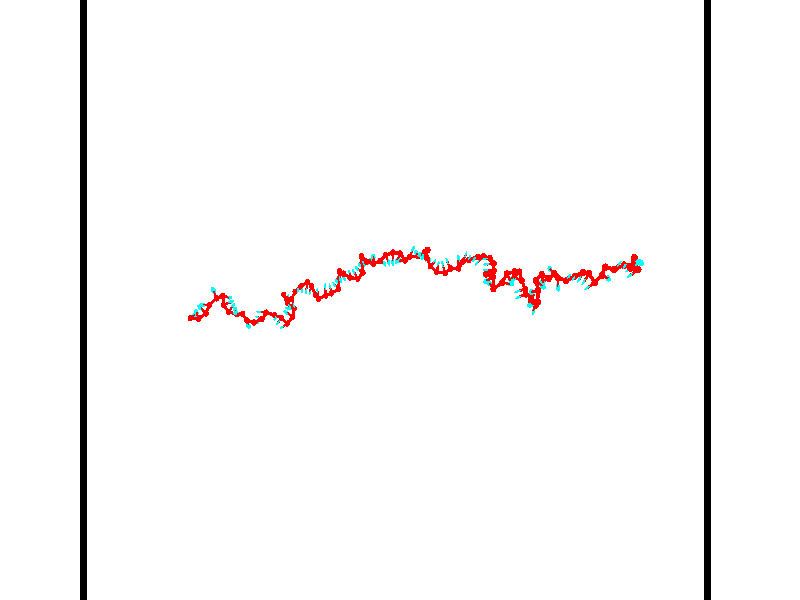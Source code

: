 // switches for output
#declare DRAW_BASES = 1; // possible values are 0, 1; only relevant for DNA ribbons
#declare DRAW_BASES_TYPE = 3; // possible values are 1, 2, 3; only relevant for DNA ribbons
#declare DRAW_FOG = 0; // set to 1 to enable fog

#include "colors.inc"

#include "transforms.inc"
background { rgb <1, 1, 1>}

#default {
   normal{
       ripples 0.25
       frequency 0.20
       turbulence 0.2
       lambda 5
   }
	finish {
		phong 0.1
		phong_size 40.
	}
}

// original window dimensions: 1024x640


// camera settings

camera {
	sky <-0, 1, 0>
	up <-0, 1, 0>
	right 1.6 * <0.99995, 0, 0.00999983>
	location <54.4867, 55, 106.329>
	look_at <55, 55, 55.0001>
	direction <0.513302, 0, -51.3289>
	angle 67.0682
}


# declare cpy_camera_pos = <54.4867, 55, 106.329>;
# if (DRAW_FOG = 1)
fog {
	fog_type 2
	up vnormalize(cpy_camera_pos)
	color rgbt<1,1,1,0.3>
	distance 1e-5
	fog_alt 3e-3
	fog_offset 88
}
# end


// LIGHTS

# declare lum = 6;
global_settings {
	ambient_light rgb lum * <0.05, 0.05, 0.05>
	max_trace_level 15
}# declare cpy_direct_light_amount = 0.25;
light_source
{	1000 * <-0.98995, -1, 1.00995>,
	rgb lum * cpy_direct_light_amount
	parallel
}

light_source
{	1000 * <0.98995, 1, -1.00995>,
	rgb lum * cpy_direct_light_amount
	parallel
}

// strand 0

// nucleotide -1

// particle -1
sphere {
	<35.670902, 53.604755, 50.346687> 0.250000
	pigment { color rgbt <1,0,0,0> }
	no_shadow
}
cylinder {
	<35.769878, 53.723961, 49.977913>,  <35.829266, 53.795483, 49.756649>, 0.100000
	pigment { color rgbt <1,0,0,0> }
	no_shadow
}
cylinder {
	<35.769878, 53.723961, 49.977913>,  <35.670902, 53.604755, 50.346687>, 0.100000
	pigment { color rgbt <1,0,0,0> }
	no_shadow
}

// particle -1
sphere {
	<35.769878, 53.723961, 49.977913> 0.100000
	pigment { color rgbt <1,0,0,0> }
	no_shadow
}
sphere {
	0, 1
	scale<0.080000,0.200000,0.300000>
	matrix <0.482102, 0.787502, 0.383952,
		0.840447, -0.539471, 0.051188,
		0.247442, 0.298013, -0.921934,
		35.844112, 53.813366, 49.701332>
	pigment { color rgbt <0,1,1,0> }
	no_shadow
}
cylinder {
	<36.421124, 53.566177, 50.303864>,  <35.670902, 53.604755, 50.346687>, 0.130000
	pigment { color rgbt <1,0,0,0> }
	no_shadow
}

// nucleotide -1

// particle -1
sphere {
	<36.421124, 53.566177, 50.303864> 0.250000
	pigment { color rgbt <1,0,0,0> }
	no_shadow
}
cylinder {
	<36.232990, 53.856525, 50.103104>,  <36.120110, 54.030735, 49.982647>, 0.100000
	pigment { color rgbt <1,0,0,0> }
	no_shadow
}
cylinder {
	<36.232990, 53.856525, 50.103104>,  <36.421124, 53.566177, 50.303864>, 0.100000
	pigment { color rgbt <1,0,0,0> }
	no_shadow
}

// particle -1
sphere {
	<36.232990, 53.856525, 50.103104> 0.100000
	pigment { color rgbt <1,0,0,0> }
	no_shadow
}
sphere {
	0, 1
	scale<0.080000,0.200000,0.300000>
	matrix <0.381117, 0.680028, 0.626348,
		0.795952, 0.103310, -0.596480,
		-0.470331, 0.725871, -0.501897,
		36.091892, 54.074287, 49.952534>
	pigment { color rgbt <0,1,1,0> }
	no_shadow
}
cylinder {
	<36.999294, 53.954323, 50.011322>,  <36.421124, 53.566177, 50.303864>, 0.130000
	pigment { color rgbt <1,0,0,0> }
	no_shadow
}

// nucleotide -1

// particle -1
sphere {
	<36.999294, 53.954323, 50.011322> 0.250000
	pigment { color rgbt <1,0,0,0> }
	no_shadow
}
cylinder {
	<36.689728, 54.207520, 50.019047>,  <36.503986, 54.359440, 50.023682>, 0.100000
	pigment { color rgbt <1,0,0,0> }
	no_shadow
}
cylinder {
	<36.689728, 54.207520, 50.019047>,  <36.999294, 53.954323, 50.011322>, 0.100000
	pigment { color rgbt <1,0,0,0> }
	no_shadow
}

// particle -1
sphere {
	<36.689728, 54.207520, 50.019047> 0.100000
	pigment { color rgbt <1,0,0,0> }
	no_shadow
}
sphere {
	0, 1
	scale<0.080000,0.200000,0.300000>
	matrix <0.550373, 0.657187, 0.514970,
		0.313279, 0.409175, -0.856990,
		-0.773916, 0.632993, 0.019316,
		36.457554, 54.397419, 50.024841>
	pigment { color rgbt <0,1,1,0> }
	no_shadow
}
cylinder {
	<37.240105, 54.629906, 49.693386>,  <36.999294, 53.954323, 50.011322>, 0.130000
	pigment { color rgbt <1,0,0,0> }
	no_shadow
}

// nucleotide -1

// particle -1
sphere {
	<37.240105, 54.629906, 49.693386> 0.250000
	pigment { color rgbt <1,0,0,0> }
	no_shadow
}
cylinder {
	<36.947582, 54.625568, 49.966171>,  <36.772068, 54.622967, 50.129845>, 0.100000
	pigment { color rgbt <1,0,0,0> }
	no_shadow
}
cylinder {
	<36.947582, 54.625568, 49.966171>,  <37.240105, 54.629906, 49.693386>, 0.100000
	pigment { color rgbt <1,0,0,0> }
	no_shadow
}

// particle -1
sphere {
	<36.947582, 54.625568, 49.966171> 0.100000
	pigment { color rgbt <1,0,0,0> }
	no_shadow
}
sphere {
	0, 1
	scale<0.080000,0.200000,0.300000>
	matrix <0.559918, 0.561411, 0.609352,
		-0.389472, 0.827466, -0.404489,
		-0.731303, -0.010845, 0.681967,
		36.728191, 54.622314, 50.170761>
	pigment { color rgbt <0,1,1,0> }
	no_shadow
}
cylinder {
	<37.821507, 55.126804, 49.479939>,  <37.240105, 54.629906, 49.693386>, 0.130000
	pigment { color rgbt <1,0,0,0> }
	no_shadow
}

// nucleotide -1

// particle -1
sphere {
	<37.821507, 55.126804, 49.479939> 0.250000
	pigment { color rgbt <1,0,0,0> }
	no_shadow
}
cylinder {
	<37.677235, 55.492626, 49.553154>,  <37.590672, 55.712120, 49.597084>, 0.100000
	pigment { color rgbt <1,0,0,0> }
	no_shadow
}
cylinder {
	<37.677235, 55.492626, 49.553154>,  <37.821507, 55.126804, 49.479939>, 0.100000
	pigment { color rgbt <1,0,0,0> }
	no_shadow
}

// particle -1
sphere {
	<37.677235, 55.492626, 49.553154> 0.100000
	pigment { color rgbt <1,0,0,0> }
	no_shadow
}
sphere {
	0, 1
	scale<0.080000,0.200000,0.300000>
	matrix <0.431492, -0.010368, 0.902057,
		0.826878, 0.404330, -0.390884,
		-0.360676, 0.914554, 0.183039,
		37.569031, 55.766991, 49.608067>
	pigment { color rgbt <0,1,1,0> }
	no_shadow
}
cylinder {
	<38.443069, 55.331020, 49.554955>,  <37.821507, 55.126804, 49.479939>, 0.130000
	pigment { color rgbt <1,0,0,0> }
	no_shadow
}

// nucleotide -1

// particle -1
sphere {
	<38.443069, 55.331020, 49.554955> 0.250000
	pigment { color rgbt <1,0,0,0> }
	no_shadow
}
cylinder {
	<38.705143, 55.251392, 49.263447>,  <38.862385, 55.203617, 49.088543>, 0.100000
	pigment { color rgbt <1,0,0,0> }
	no_shadow
}
cylinder {
	<38.705143, 55.251392, 49.263447>,  <38.443069, 55.331020, 49.554955>, 0.100000
	pigment { color rgbt <1,0,0,0> }
	no_shadow
}

// particle -1
sphere {
	<38.705143, 55.251392, 49.263447> 0.100000
	pigment { color rgbt <1,0,0,0> }
	no_shadow
}
sphere {
	0, 1
	scale<0.080000,0.200000,0.300000>
	matrix <0.424777, -0.700658, 0.573275,
		-0.624741, -0.685164, -0.374498,
		0.655183, -0.199070, -0.728771,
		38.901699, 55.191669, 49.044815>
	pigment { color rgbt <0,1,1,0> }
	no_shadow
}
cylinder {
	<38.487942, 54.605343, 49.511063>,  <38.443069, 55.331020, 49.554955>, 0.130000
	pigment { color rgbt <1,0,0,0> }
	no_shadow
}

// nucleotide -1

// particle -1
sphere {
	<38.487942, 54.605343, 49.511063> 0.250000
	pigment { color rgbt <1,0,0,0> }
	no_shadow
}
cylinder {
	<38.827518, 54.734612, 49.343803>,  <39.031265, 54.812172, 49.243446>, 0.100000
	pigment { color rgbt <1,0,0,0> }
	no_shadow
}
cylinder {
	<38.827518, 54.734612, 49.343803>,  <38.487942, 54.605343, 49.511063>, 0.100000
	pigment { color rgbt <1,0,0,0> }
	no_shadow
}

// particle -1
sphere {
	<38.827518, 54.734612, 49.343803> 0.100000
	pigment { color rgbt <1,0,0,0> }
	no_shadow
}
sphere {
	0, 1
	scale<0.080000,0.200000,0.300000>
	matrix <0.524499, -0.612168, 0.591735,
		-0.064745, -0.721671, -0.689202,
		0.848945, 0.323174, -0.418151,
		39.082203, 54.831562, 49.218357>
	pigment { color rgbt <0,1,1,0> }
	no_shadow
}
cylinder {
	<38.891853, 54.072800, 49.221481>,  <38.487942, 54.605343, 49.511063>, 0.130000
	pigment { color rgbt <1,0,0,0> }
	no_shadow
}

// nucleotide -1

// particle -1
sphere {
	<38.891853, 54.072800, 49.221481> 0.250000
	pigment { color rgbt <1,0,0,0> }
	no_shadow
}
cylinder {
	<39.152767, 54.355026, 49.332264>,  <39.309315, 54.524361, 49.398735>, 0.100000
	pigment { color rgbt <1,0,0,0> }
	no_shadow
}
cylinder {
	<39.152767, 54.355026, 49.332264>,  <38.891853, 54.072800, 49.221481>, 0.100000
	pigment { color rgbt <1,0,0,0> }
	no_shadow
}

// particle -1
sphere {
	<39.152767, 54.355026, 49.332264> 0.100000
	pigment { color rgbt <1,0,0,0> }
	no_shadow
}
sphere {
	0, 1
	scale<0.080000,0.200000,0.300000>
	matrix <0.518871, -0.682001, 0.515410,
		0.552542, -0.192486, -0.810954,
		0.652281, 0.705566, 0.276959,
		39.348450, 54.566696, 49.415352>
	pigment { color rgbt <0,1,1,0> }
	no_shadow
}
cylinder {
	<39.642376, 53.876228, 49.090122>,  <38.891853, 54.072800, 49.221481>, 0.130000
	pigment { color rgbt <1,0,0,0> }
	no_shadow
}

// nucleotide -1

// particle -1
sphere {
	<39.642376, 53.876228, 49.090122> 0.250000
	pigment { color rgbt <1,0,0,0> }
	no_shadow
}
cylinder {
	<39.615608, 54.114395, 49.410370>,  <39.599548, 54.257298, 49.602520>, 0.100000
	pigment { color rgbt <1,0,0,0> }
	no_shadow
}
cylinder {
	<39.615608, 54.114395, 49.410370>,  <39.642376, 53.876228, 49.090122>, 0.100000
	pigment { color rgbt <1,0,0,0> }
	no_shadow
}

// particle -1
sphere {
	<39.615608, 54.114395, 49.410370> 0.100000
	pigment { color rgbt <1,0,0,0> }
	no_shadow
}
sphere {
	0, 1
	scale<0.080000,0.200000,0.300000>
	matrix <0.386096, -0.724456, 0.571046,
		0.920028, 0.347330, -0.181411,
		-0.066917, 0.595421, 0.800622,
		39.595531, 54.293022, 49.650558>
	pigment { color rgbt <0,1,1,0> }
	no_shadow
}
cylinder {
	<40.270958, 53.906235, 49.436985>,  <39.642376, 53.876228, 49.090122>, 0.130000
	pigment { color rgbt <1,0,0,0> }
	no_shadow
}

// nucleotide -1

// particle -1
sphere {
	<40.270958, 53.906235, 49.436985> 0.250000
	pigment { color rgbt <1,0,0,0> }
	no_shadow
}
cylinder {
	<39.974167, 53.952637, 49.701107>,  <39.796093, 53.980480, 49.859581>, 0.100000
	pigment { color rgbt <1,0,0,0> }
	no_shadow
}
cylinder {
	<39.974167, 53.952637, 49.701107>,  <40.270958, 53.906235, 49.436985>, 0.100000
	pigment { color rgbt <1,0,0,0> }
	no_shadow
}

// particle -1
sphere {
	<39.974167, 53.952637, 49.701107> 0.100000
	pigment { color rgbt <1,0,0,0> }
	no_shadow
}
sphere {
	0, 1
	scale<0.080000,0.200000,0.300000>
	matrix <0.494825, -0.569773, 0.656131,
		0.452342, 0.813573, 0.365357,
		-0.741981, 0.116008, 0.660308,
		39.751572, 53.987438, 49.899200>
	pigment { color rgbt <0,1,1,0> }
	no_shadow
}
cylinder {
	<40.683083, 53.434807, 49.729668>,  <40.270958, 53.906235, 49.436985>, 0.130000
	pigment { color rgbt <1,0,0,0> }
	no_shadow
}

// nucleotide -1

// particle -1
sphere {
	<40.683083, 53.434807, 49.729668> 0.250000
	pigment { color rgbt <1,0,0,0> }
	no_shadow
}
cylinder {
	<40.860771, 53.180656, 49.982323>,  <40.967384, 53.028168, 50.133915>, 0.100000
	pigment { color rgbt <1,0,0,0> }
	no_shadow
}
cylinder {
	<40.860771, 53.180656, 49.982323>,  <40.683083, 53.434807, 49.729668>, 0.100000
	pigment { color rgbt <1,0,0,0> }
	no_shadow
}

// particle -1
sphere {
	<40.860771, 53.180656, 49.982323> 0.100000
	pigment { color rgbt <1,0,0,0> }
	no_shadow
}
sphere {
	0, 1
	scale<0.080000,0.200000,0.300000>
	matrix <-0.238882, -0.763496, -0.600007,
		0.863481, 0.115652, -0.490943,
		0.444225, -0.635372, 0.631637,
		40.994038, 52.990044, 50.171814>
	pigment { color rgbt <0,1,1,0> }
	no_shadow
}
cylinder {
	<41.299976, 53.230705, 49.408699>,  <40.683083, 53.434807, 49.729668>, 0.130000
	pigment { color rgbt <1,0,0,0> }
	no_shadow
}

// nucleotide -1

// particle -1
sphere {
	<41.299976, 53.230705, 49.408699> 0.250000
	pigment { color rgbt <1,0,0,0> }
	no_shadow
}
cylinder {
	<41.375500, 53.215500, 49.016190>,  <41.420815, 53.206379, 48.780682>, 0.100000
	pigment { color rgbt <1,0,0,0> }
	no_shadow
}
cylinder {
	<41.375500, 53.215500, 49.016190>,  <41.299976, 53.230705, 49.408699>, 0.100000
	pigment { color rgbt <1,0,0,0> }
	no_shadow
}

// particle -1
sphere {
	<41.375500, 53.215500, 49.016190> 0.100000
	pigment { color rgbt <1,0,0,0> }
	no_shadow
}
sphere {
	0, 1
	scale<0.080000,0.200000,0.300000>
	matrix <0.256170, 0.966559, 0.011850,
		0.948013, -0.253612, 0.192232,
		0.188809, -0.038010, -0.981278,
		41.432144, 53.204098, 48.721806>
	pigment { color rgbt <0,1,1,0> }
	no_shadow
}
cylinder {
	<42.010292, 53.491600, 49.156925>,  <41.299976, 53.230705, 49.408699>, 0.130000
	pigment { color rgbt <1,0,0,0> }
	no_shadow
}

// nucleotide -1

// particle -1
sphere {
	<42.010292, 53.491600, 49.156925> 0.250000
	pigment { color rgbt <1,0,0,0> }
	no_shadow
}
cylinder {
	<41.729668, 53.578552, 48.885468>,  <41.561295, 53.630726, 48.722591>, 0.100000
	pigment { color rgbt <1,0,0,0> }
	no_shadow
}
cylinder {
	<41.729668, 53.578552, 48.885468>,  <42.010292, 53.491600, 49.156925>, 0.100000
	pigment { color rgbt <1,0,0,0> }
	no_shadow
}

// particle -1
sphere {
	<41.729668, 53.578552, 48.885468> 0.100000
	pigment { color rgbt <1,0,0,0> }
	no_shadow
}
sphere {
	0, 1
	scale<0.080000,0.200000,0.300000>
	matrix <0.268445, 0.962800, 0.030895,
		0.660117, -0.160504, -0.733815,
		-0.701558, 0.217383, -0.678647,
		41.519199, 53.643768, 48.681873>
	pigment { color rgbt <0,1,1,0> }
	no_shadow
}
cylinder {
	<42.323265, 54.003685, 48.647537>,  <42.010292, 53.491600, 49.156925>, 0.130000
	pigment { color rgbt <1,0,0,0> }
	no_shadow
}

// nucleotide -1

// particle -1
sphere {
	<42.323265, 54.003685, 48.647537> 0.250000
	pigment { color rgbt <1,0,0,0> }
	no_shadow
}
cylinder {
	<41.926617, 54.034714, 48.688873>,  <41.688629, 54.053329, 48.713676>, 0.100000
	pigment { color rgbt <1,0,0,0> }
	no_shadow
}
cylinder {
	<41.926617, 54.034714, 48.688873>,  <42.323265, 54.003685, 48.647537>, 0.100000
	pigment { color rgbt <1,0,0,0> }
	no_shadow
}

// particle -1
sphere {
	<41.926617, 54.034714, 48.688873> 0.100000
	pigment { color rgbt <1,0,0,0> }
	no_shadow
}
sphere {
	0, 1
	scale<0.080000,0.200000,0.300000>
	matrix <0.086186, 0.992924, 0.081688,
		-0.096277, 0.089910, -0.991285,
		-0.991616, 0.077570, 0.103344,
		41.629131, 54.057983, 48.719875>
	pigment { color rgbt <0,1,1,0> }
	no_shadow
}
cylinder {
	<43.032318, 53.784389, 48.272682>,  <42.323265, 54.003685, 48.647537>, 0.130000
	pigment { color rgbt <1,0,0,0> }
	no_shadow
}

// nucleotide -1

// particle -1
sphere {
	<43.032318, 53.784389, 48.272682> 0.250000
	pigment { color rgbt <1,0,0,0> }
	no_shadow
}
cylinder {
	<43.125931, 53.638199, 48.633049>,  <43.182098, 53.550484, 48.849270>, 0.100000
	pigment { color rgbt <1,0,0,0> }
	no_shadow
}
cylinder {
	<43.125931, 53.638199, 48.633049>,  <43.032318, 53.784389, 48.272682>, 0.100000
	pigment { color rgbt <1,0,0,0> }
	no_shadow
}

// particle -1
sphere {
	<43.125931, 53.638199, 48.633049> 0.100000
	pigment { color rgbt <1,0,0,0> }
	no_shadow
}
sphere {
	0, 1
	scale<0.080000,0.200000,0.300000>
	matrix <0.547522, -0.716194, -0.432765,
		0.803399, 0.594553, 0.032495,
		0.234029, -0.365475, 0.900921,
		43.196140, 53.528557, 48.903324>
	pigment { color rgbt <0,1,1,0> }
	no_shadow
}
cylinder {
	<43.712009, 53.569683, 48.265774>,  <43.032318, 53.784389, 48.272682>, 0.130000
	pigment { color rgbt <1,0,0,0> }
	no_shadow
}

// nucleotide -1

// particle -1
sphere {
	<43.712009, 53.569683, 48.265774> 0.250000
	pigment { color rgbt <1,0,0,0> }
	no_shadow
}
cylinder {
	<43.563187, 53.356739, 48.569923>,  <43.473892, 53.228973, 48.752415>, 0.100000
	pigment { color rgbt <1,0,0,0> }
	no_shadow
}
cylinder {
	<43.563187, 53.356739, 48.569923>,  <43.712009, 53.569683, 48.265774>, 0.100000
	pigment { color rgbt <1,0,0,0> }
	no_shadow
}

// particle -1
sphere {
	<43.563187, 53.356739, 48.569923> 0.100000
	pigment { color rgbt <1,0,0,0> }
	no_shadow
}
sphere {
	0, 1
	scale<0.080000,0.200000,0.300000>
	matrix <0.577755, -0.773969, -0.259175,
		0.726479, 0.342881, 0.595534,
		-0.372059, -0.532358, 0.760373,
		43.451569, 53.197033, 48.798035>
	pigment { color rgbt <0,1,1,0> }
	no_shadow
}
cylinder {
	<44.248158, 53.111607, 48.305622>,  <43.712009, 53.569683, 48.265774>, 0.130000
	pigment { color rgbt <1,0,0,0> }
	no_shadow
}

// nucleotide -1

// particle -1
sphere {
	<44.248158, 53.111607, 48.305622> 0.250000
	pigment { color rgbt <1,0,0,0> }
	no_shadow
}
cylinder {
	<44.015652, 52.953873, 48.590336>,  <43.876148, 52.859234, 48.761166>, 0.100000
	pigment { color rgbt <1,0,0,0> }
	no_shadow
}
cylinder {
	<44.015652, 52.953873, 48.590336>,  <44.248158, 53.111607, 48.305622>, 0.100000
	pigment { color rgbt <1,0,0,0> }
	no_shadow
}

// particle -1
sphere {
	<44.015652, 52.953873, 48.590336> 0.100000
	pigment { color rgbt <1,0,0,0> }
	no_shadow
}
sphere {
	0, 1
	scale<0.080000,0.200000,0.300000>
	matrix <0.419430, -0.894769, -0.153192,
		0.697290, 0.209498, 0.685490,
		-0.581262, -0.394334, 0.711783,
		43.841274, 52.835571, 48.803871>
	pigment { color rgbt <0,1,1,0> }
	no_shadow
}
cylinder {
	<44.769962, 53.661800, 48.262302>,  <44.248158, 53.111607, 48.305622>, 0.130000
	pigment { color rgbt <1,0,0,0> }
	no_shadow
}

// nucleotide -1

// particle -1
sphere {
	<44.769962, 53.661800, 48.262302> 0.250000
	pigment { color rgbt <1,0,0,0> }
	no_shadow
}
cylinder {
	<44.422020, 53.856949, 48.291534>,  <44.213257, 53.974037, 48.309074>, 0.100000
	pigment { color rgbt <1,0,0,0> }
	no_shadow
}
cylinder {
	<44.422020, 53.856949, 48.291534>,  <44.769962, 53.661800, 48.262302>, 0.100000
	pigment { color rgbt <1,0,0,0> }
	no_shadow
}

// particle -1
sphere {
	<44.422020, 53.856949, 48.291534> 0.100000
	pigment { color rgbt <1,0,0,0> }
	no_shadow
}
sphere {
	0, 1
	scale<0.080000,0.200000,0.300000>
	matrix <0.436746, 0.692737, 0.573906,
		0.229365, 0.531131, -0.815654,
		-0.869853, 0.487867, 0.073079,
		44.161064, 54.003307, 48.313457>
	pigment { color rgbt <0,1,1,0> }
	no_shadow
}
cylinder {
	<44.867992, 54.292450, 48.075233>,  <44.769962, 53.661800, 48.262302>, 0.130000
	pigment { color rgbt <1,0,0,0> }
	no_shadow
}

// nucleotide -1

// particle -1
sphere {
	<44.867992, 54.292450, 48.075233> 0.250000
	pigment { color rgbt <1,0,0,0> }
	no_shadow
}
cylinder {
	<44.574429, 54.318451, 48.345688>,  <44.398293, 54.334053, 48.507961>, 0.100000
	pigment { color rgbt <1,0,0,0> }
	no_shadow
}
cylinder {
	<44.574429, 54.318451, 48.345688>,  <44.867992, 54.292450, 48.075233>, 0.100000
	pigment { color rgbt <1,0,0,0> }
	no_shadow
}

// particle -1
sphere {
	<44.574429, 54.318451, 48.345688> 0.100000
	pigment { color rgbt <1,0,0,0> }
	no_shadow
}
sphere {
	0, 1
	scale<0.080000,0.200000,0.300000>
	matrix <0.440657, 0.803080, 0.401104,
		-0.516915, 0.592315, -0.618030,
		-0.733907, 0.065003, 0.676132,
		44.354256, 54.337952, 48.548527>
	pigment { color rgbt <0,1,1,0> }
	no_shadow
}
cylinder {
	<44.264893, 54.747250, 48.140316>,  <44.867992, 54.292450, 48.075233>, 0.130000
	pigment { color rgbt <1,0,0,0> }
	no_shadow
}

// nucleotide -1

// particle -1
sphere {
	<44.264893, 54.747250, 48.140316> 0.250000
	pigment { color rgbt <1,0,0,0> }
	no_shadow
}
cylinder {
	<44.212681, 55.018082, 47.850616>,  <44.181355, 55.180580, 47.676796>, 0.100000
	pigment { color rgbt <1,0,0,0> }
	no_shadow
}
cylinder {
	<44.212681, 55.018082, 47.850616>,  <44.264893, 54.747250, 48.140316>, 0.100000
	pigment { color rgbt <1,0,0,0> }
	no_shadow
}

// particle -1
sphere {
	<44.212681, 55.018082, 47.850616> 0.100000
	pigment { color rgbt <1,0,0,0> }
	no_shadow
}
sphere {
	0, 1
	scale<0.080000,0.200000,0.300000>
	matrix <-0.804703, 0.354370, 0.476315,
		0.579152, 0.644973, 0.498591,
		-0.130525, 0.677076, -0.724245,
		44.173523, 55.221203, 47.633343>
	pigment { color rgbt <0,1,1,0> }
	no_shadow
}
cylinder {
	<43.944134, 55.428856, 48.456589>,  <44.264893, 54.747250, 48.140316>, 0.130000
	pigment { color rgbt <1,0,0,0> }
	no_shadow
}

// nucleotide -1

// particle -1
sphere {
	<43.944134, 55.428856, 48.456589> 0.250000
	pigment { color rgbt <1,0,0,0> }
	no_shadow
}
cylinder {
	<43.854782, 55.395004, 48.068169>,  <43.801170, 55.374695, 47.835117>, 0.100000
	pigment { color rgbt <1,0,0,0> }
	no_shadow
}
cylinder {
	<43.854782, 55.395004, 48.068169>,  <43.944134, 55.428856, 48.456589>, 0.100000
	pigment { color rgbt <1,0,0,0> }
	no_shadow
}

// particle -1
sphere {
	<43.854782, 55.395004, 48.068169> 0.100000
	pigment { color rgbt <1,0,0,0> }
	no_shadow
}
sphere {
	0, 1
	scale<0.080000,0.200000,0.300000>
	matrix <-0.934306, 0.302519, 0.188558,
		0.277804, 0.949379, -0.146644,
		-0.223376, -0.084628, -0.971052,
		43.787769, 55.369617, 47.776852>
	pigment { color rgbt <0,1,1,0> }
	no_shadow
}
cylinder {
	<44.297886, 55.056683, 49.022804>,  <43.944134, 55.428856, 48.456589>, 0.130000
	pigment { color rgbt <1,0,0,0> }
	no_shadow
}

// nucleotide -1

// particle -1
sphere {
	<44.297886, 55.056683, 49.022804> 0.250000
	pigment { color rgbt <1,0,0,0> }
	no_shadow
}
cylinder {
	<44.489697, 54.708450, 49.066895>,  <44.604782, 54.499512, 49.093349>, 0.100000
	pigment { color rgbt <1,0,0,0> }
	no_shadow
}
cylinder {
	<44.489697, 54.708450, 49.066895>,  <44.297886, 55.056683, 49.022804>, 0.100000
	pigment { color rgbt <1,0,0,0> }
	no_shadow
}

// particle -1
sphere {
	<44.489697, 54.708450, 49.066895> 0.100000
	pigment { color rgbt <1,0,0,0> }
	no_shadow
}
sphere {
	0, 1
	scale<0.080000,0.200000,0.300000>
	matrix <0.873460, 0.461447, -0.155353,
		0.084383, 0.170774, 0.981690,
		0.479528, -0.870576, 0.110226,
		44.633556, 54.447277, 49.099960>
	pigment { color rgbt <0,1,1,0> }
	no_shadow
}
cylinder {
	<44.885113, 55.077564, 49.552170>,  <44.297886, 55.056683, 49.022804>, 0.130000
	pigment { color rgbt <1,0,0,0> }
	no_shadow
}

// nucleotide -1

// particle -1
sphere {
	<44.885113, 55.077564, 49.552170> 0.250000
	pigment { color rgbt <1,0,0,0> }
	no_shadow
}
cylinder {
	<44.927567, 54.820030, 49.249062>,  <44.953041, 54.665512, 49.067196>, 0.100000
	pigment { color rgbt <1,0,0,0> }
	no_shadow
}
cylinder {
	<44.927567, 54.820030, 49.249062>,  <44.885113, 55.077564, 49.552170>, 0.100000
	pigment { color rgbt <1,0,0,0> }
	no_shadow
}

// particle -1
sphere {
	<44.927567, 54.820030, 49.249062> 0.100000
	pigment { color rgbt <1,0,0,0> }
	no_shadow
}
sphere {
	0, 1
	scale<0.080000,0.200000,0.300000>
	matrix <0.815172, 0.492737, -0.304474,
		0.569411, -0.585397, 0.577132,
		0.106136, -0.643833, -0.757770,
		44.959408, 54.626881, 49.021732>
	pigment { color rgbt <0,1,1,0> }
	no_shadow
}
cylinder {
	<45.125668, 55.656143, 49.070366>,  <44.885113, 55.077564, 49.552170>, 0.130000
	pigment { color rgbt <1,0,0,0> }
	no_shadow
}

// nucleotide -1

// particle -1
sphere {
	<45.125668, 55.656143, 49.070366> 0.250000
	pigment { color rgbt <1,0,0,0> }
	no_shadow
}
cylinder {
	<45.319439, 55.698311, 49.417747>,  <45.435703, 55.723610, 49.626175>, 0.100000
	pigment { color rgbt <1,0,0,0> }
	no_shadow
}
cylinder {
	<45.319439, 55.698311, 49.417747>,  <45.125668, 55.656143, 49.070366>, 0.100000
	pigment { color rgbt <1,0,0,0> }
	no_shadow
}

// particle -1
sphere {
	<45.319439, 55.698311, 49.417747> 0.100000
	pigment { color rgbt <1,0,0,0> }
	no_shadow
}
sphere {
	0, 1
	scale<0.080000,0.200000,0.300000>
	matrix <0.873637, -0.110082, -0.473962,
		0.045639, 0.988317, -0.145422,
		0.484433, 0.105415, 0.868454,
		45.464767, 55.729935, 49.678284>
	pigment { color rgbt <0,1,1,0> }
	no_shadow
}
cylinder {
	<45.664890, 56.072845, 48.976566>,  <45.125668, 55.656143, 49.070366>, 0.130000
	pigment { color rgbt <1,0,0,0> }
	no_shadow
}

// nucleotide -1

// particle -1
sphere {
	<45.664890, 56.072845, 48.976566> 0.250000
	pigment { color rgbt <1,0,0,0> }
	no_shadow
}
cylinder {
	<45.776146, 55.883156, 49.310692>,  <45.842899, 55.769344, 49.511169>, 0.100000
	pigment { color rgbt <1,0,0,0> }
	no_shadow
}
cylinder {
	<45.776146, 55.883156, 49.310692>,  <45.664890, 56.072845, 48.976566>, 0.100000
	pigment { color rgbt <1,0,0,0> }
	no_shadow
}

// particle -1
sphere {
	<45.776146, 55.883156, 49.310692> 0.100000
	pigment { color rgbt <1,0,0,0> }
	no_shadow
}
sphere {
	0, 1
	scale<0.080000,0.200000,0.300000>
	matrix <0.876978, -0.229396, -0.422240,
		0.391853, 0.849995, 0.352078,
		0.278137, -0.474221, 0.835317,
		45.859589, 55.740891, 49.561287>
	pigment { color rgbt <0,1,1,0> }
	no_shadow
}
cylinder {
	<46.310970, 56.415257, 49.363293>,  <45.664890, 56.072845, 48.976566>, 0.130000
	pigment { color rgbt <1,0,0,0> }
	no_shadow
}

// nucleotide -1

// particle -1
sphere {
	<46.310970, 56.415257, 49.363293> 0.250000
	pigment { color rgbt <1,0,0,0> }
	no_shadow
}
cylinder {
	<46.272045, 56.024548, 49.439655>,  <46.248688, 55.790123, 49.485474>, 0.100000
	pigment { color rgbt <1,0,0,0> }
	no_shadow
}
cylinder {
	<46.272045, 56.024548, 49.439655>,  <46.310970, 56.415257, 49.363293>, 0.100000
	pigment { color rgbt <1,0,0,0> }
	no_shadow
}

// particle -1
sphere {
	<46.272045, 56.024548, 49.439655> 0.100000
	pigment { color rgbt <1,0,0,0> }
	no_shadow
}
sphere {
	0, 1
	scale<0.080000,0.200000,0.300000>
	matrix <0.880983, -0.173782, -0.440079,
		0.463033, 0.125358, 0.877432,
		-0.097314, -0.976773, 0.190905,
		46.242851, 55.731514, 49.496925>
	pigment { color rgbt <0,1,1,0> }
	no_shadow
}
cylinder {
	<46.777016, 56.094372, 49.834576>,  <46.310970, 56.415257, 49.363293>, 0.130000
	pigment { color rgbt <1,0,0,0> }
	no_shadow
}

// nucleotide -1

// particle -1
sphere {
	<46.777016, 56.094372, 49.834576> 0.250000
	pigment { color rgbt <1,0,0,0> }
	no_shadow
}
cylinder {
	<46.661495, 55.838356, 49.549774>,  <46.592182, 55.684746, 49.378895>, 0.100000
	pigment { color rgbt <1,0,0,0> }
	no_shadow
}
cylinder {
	<46.661495, 55.838356, 49.549774>,  <46.777016, 56.094372, 49.834576>, 0.100000
	pigment { color rgbt <1,0,0,0> }
	no_shadow
}

// particle -1
sphere {
	<46.661495, 55.838356, 49.549774> 0.100000
	pigment { color rgbt <1,0,0,0> }
	no_shadow
}
sphere {
	0, 1
	scale<0.080000,0.200000,0.300000>
	matrix <0.940192, -0.049275, -0.337062,
		0.180648, -0.766763, 0.615988,
		-0.288800, -0.640036, -0.712003,
		46.574856, 55.646347, 49.336174>
	pigment { color rgbt <0,1,1,0> }
	no_shadow
}
cylinder {
	<47.146206, 55.407139, 49.780327>,  <46.777016, 56.094372, 49.834576>, 0.130000
	pigment { color rgbt <1,0,0,0> }
	no_shadow
}

// nucleotide -1

// particle -1
sphere {
	<47.146206, 55.407139, 49.780327> 0.250000
	pigment { color rgbt <1,0,0,0> }
	no_shadow
}
cylinder {
	<47.006458, 55.543388, 49.431175>,  <46.922607, 55.625137, 49.221684>, 0.100000
	pigment { color rgbt <1,0,0,0> }
	no_shadow
}
cylinder {
	<47.006458, 55.543388, 49.431175>,  <47.146206, 55.407139, 49.780327>, 0.100000
	pigment { color rgbt <1,0,0,0> }
	no_shadow
}

// particle -1
sphere {
	<47.006458, 55.543388, 49.431175> 0.100000
	pigment { color rgbt <1,0,0,0> }
	no_shadow
}
sphere {
	0, 1
	scale<0.080000,0.200000,0.300000>
	matrix <0.922233, -0.039641, -0.384597,
		-0.165607, -0.939362, -0.300289,
		-0.349372, 0.340629, -0.872876,
		46.901646, 55.645576, 49.169312>
	pigment { color rgbt <0,1,1,0> }
	no_shadow
}
cylinder {
	<47.354507, 55.075592, 49.183167>,  <47.146206, 55.407139, 49.780327>, 0.130000
	pigment { color rgbt <1,0,0,0> }
	no_shadow
}

// nucleotide -1

// particle -1
sphere {
	<47.354507, 55.075592, 49.183167> 0.250000
	pigment { color rgbt <1,0,0,0> }
	no_shadow
}
cylinder {
	<47.277050, 55.439915, 49.037323>,  <47.230576, 55.658508, 48.949818>, 0.100000
	pigment { color rgbt <1,0,0,0> }
	no_shadow
}
cylinder {
	<47.277050, 55.439915, 49.037323>,  <47.354507, 55.075592, 49.183167>, 0.100000
	pigment { color rgbt <1,0,0,0> }
	no_shadow
}

// particle -1
sphere {
	<47.277050, 55.439915, 49.037323> 0.100000
	pigment { color rgbt <1,0,0,0> }
	no_shadow
}
sphere {
	0, 1
	scale<0.080000,0.200000,0.300000>
	matrix <0.931341, 0.053833, -0.360148,
		-0.308396, -0.409314, -0.858693,
		-0.193639, 0.910804, -0.364609,
		47.218960, 55.713158, 48.927940>
	pigment { color rgbt <0,1,1,0> }
	no_shadow
}
cylinder {
	<48.016026, 55.348141, 49.037605>,  <47.354507, 55.075592, 49.183167>, 0.130000
	pigment { color rgbt <1,0,0,0> }
	no_shadow
}

// nucleotide -1

// particle -1
sphere {
	<48.016026, 55.348141, 49.037605> 0.250000
	pigment { color rgbt <1,0,0,0> }
	no_shadow
}
cylinder {
	<47.989498, 55.747231, 49.032768>,  <47.973583, 55.986683, 49.029865>, 0.100000
	pigment { color rgbt <1,0,0,0> }
	no_shadow
}
cylinder {
	<47.989498, 55.747231, 49.032768>,  <48.016026, 55.348141, 49.037605>, 0.100000
	pigment { color rgbt <1,0,0,0> }
	no_shadow
}

// particle -1
sphere {
	<47.989498, 55.747231, 49.032768> 0.100000
	pigment { color rgbt <1,0,0,0> }
	no_shadow
}
sphere {
	0, 1
	scale<0.080000,0.200000,0.300000>
	matrix <0.977503, 0.062532, -0.201438,
		-0.200224, -0.025178, -0.979427,
		-0.066317, 0.997725, -0.012091,
		47.969604, 56.046547, 49.029140>
	pigment { color rgbt <0,1,1,0> }
	no_shadow
}
cylinder {
	<48.523224, 55.527618, 48.622429>,  <48.016026, 55.348141, 49.037605>, 0.130000
	pigment { color rgbt <1,0,0,0> }
	no_shadow
}

// nucleotide -1

// particle -1
sphere {
	<48.523224, 55.527618, 48.622429> 0.250000
	pigment { color rgbt <1,0,0,0> }
	no_shadow
}
cylinder {
	<48.456894, 55.863441, 48.829369>,  <48.417095, 56.064934, 48.953533>, 0.100000
	pigment { color rgbt <1,0,0,0> }
	no_shadow
}
cylinder {
	<48.456894, 55.863441, 48.829369>,  <48.523224, 55.527618, 48.622429>, 0.100000
	pigment { color rgbt <1,0,0,0> }
	no_shadow
}

// particle -1
sphere {
	<48.456894, 55.863441, 48.829369> 0.100000
	pigment { color rgbt <1,0,0,0> }
	no_shadow
}
sphere {
	0, 1
	scale<0.080000,0.200000,0.300000>
	matrix <0.979742, 0.199990, -0.010501,
		-0.112280, 0.505126, -0.855711,
		-0.165829, 0.839554, 0.517348,
		48.407146, 56.115307, 48.984573>
	pigment { color rgbt <0,1,1,0> }
	no_shadow
}
cylinder {
	<49.202301, 55.883335, 48.658600>,  <48.523224, 55.527618, 48.622429>, 0.130000
	pigment { color rgbt <1,0,0,0> }
	no_shadow
}

// nucleotide -1

// particle -1
sphere {
	<49.202301, 55.883335, 48.658600> 0.250000
	pigment { color rgbt <1,0,0,0> }
	no_shadow
}
cylinder {
	<48.998428, 56.079475, 48.941383>,  <48.876106, 56.197159, 49.111053>, 0.100000
	pigment { color rgbt <1,0,0,0> }
	no_shadow
}
cylinder {
	<48.998428, 56.079475, 48.941383>,  <49.202301, 55.883335, 48.658600>, 0.100000
	pigment { color rgbt <1,0,0,0> }
	no_shadow
}

// particle -1
sphere {
	<48.998428, 56.079475, 48.941383> 0.100000
	pigment { color rgbt <1,0,0,0> }
	no_shadow
}
sphere {
	0, 1
	scale<0.080000,0.200000,0.300000>
	matrix <0.849063, 0.419415, 0.321222,
		-0.138996, 0.763969, -0.630104,
		-0.509679, 0.490349, 0.706955,
		48.845524, 56.226582, 49.153469>
	pigment { color rgbt <0,1,1,0> }
	no_shadow
}
cylinder {
	<49.202251, 56.645870, 48.610382>,  <49.202301, 55.883335, 48.658600>, 0.130000
	pigment { color rgbt <1,0,0,0> }
	no_shadow
}

// nucleotide -1

// particle -1
sphere {
	<49.202251, 56.645870, 48.610382> 0.250000
	pigment { color rgbt <1,0,0,0> }
	no_shadow
}
cylinder {
	<49.136490, 56.552170, 48.993652>,  <49.097034, 56.495949, 49.223614>, 0.100000
	pigment { color rgbt <1,0,0,0> }
	no_shadow
}
cylinder {
	<49.136490, 56.552170, 48.993652>,  <49.202251, 56.645870, 48.610382>, 0.100000
	pigment { color rgbt <1,0,0,0> }
	no_shadow
}

// particle -1
sphere {
	<49.136490, 56.552170, 48.993652> 0.100000
	pigment { color rgbt <1,0,0,0> }
	no_shadow
}
sphere {
	0, 1
	scale<0.080000,0.200000,0.300000>
	matrix <0.890119, 0.383344, 0.246447,
		-0.425041, 0.893405, 0.145492,
		-0.164403, -0.234255, 0.958173,
		49.087170, 56.481892, 49.281105>
	pigment { color rgbt <0,1,1,0> }
	no_shadow
}
cylinder {
	<49.343002, 57.193398, 49.096684>,  <49.202251, 56.645870, 48.610382>, 0.130000
	pigment { color rgbt <1,0,0,0> }
	no_shadow
}

// nucleotide -1

// particle -1
sphere {
	<49.343002, 57.193398, 49.096684> 0.250000
	pigment { color rgbt <1,0,0,0> }
	no_shadow
}
cylinder {
	<49.405891, 56.855274, 49.300934>,  <49.443626, 56.652401, 49.423485>, 0.100000
	pigment { color rgbt <1,0,0,0> }
	no_shadow
}
cylinder {
	<49.405891, 56.855274, 49.300934>,  <49.343002, 57.193398, 49.096684>, 0.100000
	pigment { color rgbt <1,0,0,0> }
	no_shadow
}

// particle -1
sphere {
	<49.405891, 56.855274, 49.300934> 0.100000
	pigment { color rgbt <1,0,0,0> }
	no_shadow
}
sphere {
	0, 1
	scale<0.080000,0.200000,0.300000>
	matrix <0.781525, 0.422594, 0.458948,
		-0.603739, 0.326909, 0.727070,
		0.157221, -0.845308, 0.510624,
		49.453056, 56.601681, 49.454121>
	pigment { color rgbt <0,1,1,0> }
	no_shadow
}
cylinder {
	<49.402676, 57.259632, 49.814877>,  <49.343002, 57.193398, 49.096684>, 0.130000
	pigment { color rgbt <1,0,0,0> }
	no_shadow
}

// nucleotide -1

// particle -1
sphere {
	<49.402676, 57.259632, 49.814877> 0.250000
	pigment { color rgbt <1,0,0,0> }
	no_shadow
}
cylinder {
	<49.629509, 56.941238, 49.730179>,  <49.765610, 56.750202, 49.679359>, 0.100000
	pigment { color rgbt <1,0,0,0> }
	no_shadow
}
cylinder {
	<49.629509, 56.941238, 49.730179>,  <49.402676, 57.259632, 49.814877>, 0.100000
	pigment { color rgbt <1,0,0,0> }
	no_shadow
}

// particle -1
sphere {
	<49.629509, 56.941238, 49.730179> 0.100000
	pigment { color rgbt <1,0,0,0> }
	no_shadow
}
sphere {
	0, 1
	scale<0.080000,0.200000,0.300000>
	matrix <0.779362, 0.435372, 0.450607,
		-0.266489, -0.420552, 0.867248,
		0.567079, -0.795982, -0.211740,
		49.799633, 56.702442, 49.666656>
	pigment { color rgbt <0,1,1,0> }
	no_shadow
}
cylinder {
	<49.816936, 57.036812, 50.423103>,  <49.402676, 57.259632, 49.814877>, 0.130000
	pigment { color rgbt <1,0,0,0> }
	no_shadow
}

// nucleotide -1

// particle -1
sphere {
	<49.816936, 57.036812, 50.423103> 0.250000
	pigment { color rgbt <1,0,0,0> }
	no_shadow
}
cylinder {
	<49.997631, 56.956608, 50.075371>,  <50.106049, 56.908485, 49.866734>, 0.100000
	pigment { color rgbt <1,0,0,0> }
	no_shadow
}
cylinder {
	<49.997631, 56.956608, 50.075371>,  <49.816936, 57.036812, 50.423103>, 0.100000
	pigment { color rgbt <1,0,0,0> }
	no_shadow
}

// particle -1
sphere {
	<49.997631, 56.956608, 50.075371> 0.100000
	pigment { color rgbt <1,0,0,0> }
	no_shadow
}
sphere {
	0, 1
	scale<0.080000,0.200000,0.300000>
	matrix <0.825885, 0.462513, 0.322485,
		0.337415, -0.863643, 0.374530,
		0.451736, -0.200507, -0.869328,
		50.133152, 56.896454, 49.814571>
	pigment { color rgbt <0,1,1,0> }
	no_shadow
}
cylinder {
	<50.420891, 56.722015, 50.539711>,  <49.816936, 57.036812, 50.423103>, 0.130000
	pigment { color rgbt <1,0,0,0> }
	no_shadow
}

// nucleotide -1

// particle -1
sphere {
	<50.420891, 56.722015, 50.539711> 0.250000
	pigment { color rgbt <1,0,0,0> }
	no_shadow
}
cylinder {
	<50.375587, 56.945122, 50.210815>,  <50.348408, 57.078987, 50.013477>, 0.100000
	pigment { color rgbt <1,0,0,0> }
	no_shadow
}
cylinder {
	<50.375587, 56.945122, 50.210815>,  <50.420891, 56.722015, 50.539711>, 0.100000
	pigment { color rgbt <1,0,0,0> }
	no_shadow
}

// particle -1
sphere {
	<50.375587, 56.945122, 50.210815> 0.100000
	pigment { color rgbt <1,0,0,0> }
	no_shadow
}
sphere {
	0, 1
	scale<0.080000,0.200000,0.300000>
	matrix <0.864021, 0.463879, 0.195662,
		0.490551, -0.688269, -0.534458,
		-0.113257, 0.557765, -0.822235,
		50.341610, 57.112450, 49.964146>
	pigment { color rgbt <0,1,1,0> }
	no_shadow
}
cylinder {
	<51.123909, 56.640182, 50.112755>,  <50.420891, 56.722015, 50.539711>, 0.130000
	pigment { color rgbt <1,0,0,0> }
	no_shadow
}

// nucleotide -1

// particle -1
sphere {
	<51.123909, 56.640182, 50.112755> 0.250000
	pigment { color rgbt <1,0,0,0> }
	no_shadow
}
cylinder {
	<50.899155, 56.963806, 50.043812>,  <50.764301, 57.157982, 50.002445>, 0.100000
	pigment { color rgbt <1,0,0,0> }
	no_shadow
}
cylinder {
	<50.899155, 56.963806, 50.043812>,  <51.123909, 56.640182, 50.112755>, 0.100000
	pigment { color rgbt <1,0,0,0> }
	no_shadow
}

// particle -1
sphere {
	<50.899155, 56.963806, 50.043812> 0.100000
	pigment { color rgbt <1,0,0,0> }
	no_shadow
}
sphere {
	0, 1
	scale<0.080000,0.200000,0.300000>
	matrix <0.718674, 0.580616, 0.382613,
		0.409630, 0.091117, -0.907690,
		-0.561881, 0.809063, -0.172354,
		50.730591, 57.206524, 49.992104>
	pigment { color rgbt <0,1,1,0> }
	no_shadow
}
cylinder {
	<51.581631, 57.137508, 49.707714>,  <51.123909, 56.640182, 50.112755>, 0.130000
	pigment { color rgbt <1,0,0,0> }
	no_shadow
}

// nucleotide -1

// particle -1
sphere {
	<51.581631, 57.137508, 49.707714> 0.250000
	pigment { color rgbt <1,0,0,0> }
	no_shadow
}
cylinder {
	<51.280415, 57.310024, 49.906479>,  <51.099686, 57.413536, 50.025738>, 0.100000
	pigment { color rgbt <1,0,0,0> }
	no_shadow
}
cylinder {
	<51.280415, 57.310024, 49.906479>,  <51.581631, 57.137508, 49.707714>, 0.100000
	pigment { color rgbt <1,0,0,0> }
	no_shadow
}

// particle -1
sphere {
	<51.280415, 57.310024, 49.906479> 0.100000
	pigment { color rgbt <1,0,0,0> }
	no_shadow
}
sphere {
	0, 1
	scale<0.080000,0.200000,0.300000>
	matrix <0.652140, 0.589580, 0.476559,
		-0.087431, 0.682922, -0.725240,
		-0.753040, 0.431292, 0.496909,
		51.054504, 57.439411, 50.055550>
	pigment { color rgbt <0,1,1,0> }
	no_shadow
}
cylinder {
	<51.467384, 57.893776, 49.555088>,  <51.581631, 57.137508, 49.707714>, 0.130000
	pigment { color rgbt <1,0,0,0> }
	no_shadow
}

// nucleotide -1

// particle -1
sphere {
	<51.467384, 57.893776, 49.555088> 0.250000
	pigment { color rgbt <1,0,0,0> }
	no_shadow
}
cylinder {
	<51.364410, 57.796898, 49.929268>,  <51.302624, 57.738773, 50.153778>, 0.100000
	pigment { color rgbt <1,0,0,0> }
	no_shadow
}
cylinder {
	<51.364410, 57.796898, 49.929268>,  <51.467384, 57.893776, 49.555088>, 0.100000
	pigment { color rgbt <1,0,0,0> }
	no_shadow
}

// particle -1
sphere {
	<51.364410, 57.796898, 49.929268> 0.100000
	pigment { color rgbt <1,0,0,0> }
	no_shadow
}
sphere {
	0, 1
	scale<0.080000,0.200000,0.300000>
	matrix <0.780986, 0.517924, 0.349021,
		-0.569023, 0.820425, 0.055817,
		-0.257437, -0.242193, 0.935451,
		51.287178, 57.724239, 50.209904>
	pigment { color rgbt <0,1,1,0> }
	no_shadow
}
cylinder {
	<51.488297, 58.397514, 50.131813>,  <51.467384, 57.893776, 49.555088>, 0.130000
	pigment { color rgbt <1,0,0,0> }
	no_shadow
}

// nucleotide -1

// particle -1
sphere {
	<51.488297, 58.397514, 50.131813> 0.250000
	pigment { color rgbt <1,0,0,0> }
	no_shadow
}
cylinder {
	<51.614311, 58.055279, 50.296116>,  <51.689919, 57.849937, 50.394699>, 0.100000
	pigment { color rgbt <1,0,0,0> }
	no_shadow
}
cylinder {
	<51.614311, 58.055279, 50.296116>,  <51.488297, 58.397514, 50.131813>, 0.100000
	pigment { color rgbt <1,0,0,0> }
	no_shadow
}

// particle -1
sphere {
	<51.614311, 58.055279, 50.296116> 0.100000
	pigment { color rgbt <1,0,0,0> }
	no_shadow
}
sphere {
	0, 1
	scale<0.080000,0.200000,0.300000>
	matrix <0.847687, 0.448303, 0.283641,
		-0.426825, 0.258840, 0.866500,
		0.315037, -0.855585, 0.410762,
		51.708824, 57.798603, 50.419346>
	pigment { color rgbt <0,1,1,0> }
	no_shadow
}
cylinder {
	<51.507179, 58.308277, 50.954052>,  <51.488297, 58.397514, 50.131813>, 0.130000
	pigment { color rgbt <1,0,0,0> }
	no_shadow
}

// nucleotide -1

// particle -1
sphere {
	<51.507179, 58.308277, 50.954052> 0.250000
	pigment { color rgbt <1,0,0,0> }
	no_shadow
}
cylinder {
	<51.777359, 58.090736, 50.754856>,  <51.939468, 57.960213, 50.635338>, 0.100000
	pigment { color rgbt <1,0,0,0> }
	no_shadow
}
cylinder {
	<51.777359, 58.090736, 50.754856>,  <51.507179, 58.308277, 50.954052>, 0.100000
	pigment { color rgbt <1,0,0,0> }
	no_shadow
}

// particle -1
sphere {
	<51.777359, 58.090736, 50.754856> 0.100000
	pigment { color rgbt <1,0,0,0> }
	no_shadow
}
sphere {
	0, 1
	scale<0.080000,0.200000,0.300000>
	matrix <0.736607, 0.529050, 0.421327,
		0.034319, -0.651406, 0.757953,
		0.675450, -0.543854, -0.497986,
		51.979996, 57.927582, 50.605461>
	pigment { color rgbt <0,1,1,0> }
	no_shadow
}
cylinder {
	<52.013912, 57.898762, 51.403721>,  <51.507179, 58.308277, 50.954052>, 0.130000
	pigment { color rgbt <1,0,0,0> }
	no_shadow
}

// nucleotide -1

// particle -1
sphere {
	<52.013912, 57.898762, 51.403721> 0.250000
	pigment { color rgbt <1,0,0,0> }
	no_shadow
}
cylinder {
	<52.200924, 57.987503, 51.061447>,  <52.313129, 58.040749, 50.856083>, 0.100000
	pigment { color rgbt <1,0,0,0> }
	no_shadow
}
cylinder {
	<52.200924, 57.987503, 51.061447>,  <52.013912, 57.898762, 51.403721>, 0.100000
	pigment { color rgbt <1,0,0,0> }
	no_shadow
}

// particle -1
sphere {
	<52.200924, 57.987503, 51.061447> 0.100000
	pigment { color rgbt <1,0,0,0> }
	no_shadow
}
sphere {
	0, 1
	scale<0.080000,0.200000,0.300000>
	matrix <0.615108, 0.613563, 0.495160,
		0.634871, -0.757840, 0.150391,
		0.467527, 0.221856, -0.855686,
		52.341183, 58.054058, 50.804741>
	pigment { color rgbt <0,1,1,0> }
	no_shadow
}
cylinder {
	<52.653095, 57.728924, 51.556293>,  <52.013912, 57.898762, 51.403721>, 0.130000
	pigment { color rgbt <1,0,0,0> }
	no_shadow
}

// nucleotide -1

// particle -1
sphere {
	<52.653095, 57.728924, 51.556293> 0.250000
	pigment { color rgbt <1,0,0,0> }
	no_shadow
}
cylinder {
	<52.628433, 58.053741, 51.324165>,  <52.613636, 58.248634, 51.184887>, 0.100000
	pigment { color rgbt <1,0,0,0> }
	no_shadow
}
cylinder {
	<52.628433, 58.053741, 51.324165>,  <52.653095, 57.728924, 51.556293>, 0.100000
	pigment { color rgbt <1,0,0,0> }
	no_shadow
}

// particle -1
sphere {
	<52.628433, 58.053741, 51.324165> 0.100000
	pigment { color rgbt <1,0,0,0> }
	no_shadow
}
sphere {
	0, 1
	scale<0.080000,0.200000,0.300000>
	matrix <0.320230, 0.566785, 0.759083,
		0.945332, -0.139037, -0.294987,
		-0.061653, 0.812049, -0.580324,
		52.609936, 58.297356, 51.150066>
	pigment { color rgbt <0,1,1,0> }
	no_shadow
}
cylinder {
	<53.244740, 57.989590, 51.028149>,  <52.653095, 57.728924, 51.556293>, 0.130000
	pigment { color rgbt <1,0,0,0> }
	no_shadow
}

// nucleotide -1

// particle -1
sphere {
	<53.244740, 57.989590, 51.028149> 0.250000
	pigment { color rgbt <1,0,0,0> }
	no_shadow
}
cylinder {
	<53.466286, 57.844498, 51.327927>,  <53.599213, 57.757442, 51.507793>, 0.100000
	pigment { color rgbt <1,0,0,0> }
	no_shadow
}
cylinder {
	<53.466286, 57.844498, 51.327927>,  <53.244740, 57.989590, 51.028149>, 0.100000
	pigment { color rgbt <1,0,0,0> }
	no_shadow
}

// particle -1
sphere {
	<53.466286, 57.844498, 51.327927> 0.100000
	pigment { color rgbt <1,0,0,0> }
	no_shadow
}
sphere {
	0, 1
	scale<0.080000,0.200000,0.300000>
	matrix <0.830780, 0.181126, -0.526306,
		0.055162, 0.914123, 0.401666,
		0.553861, -0.362728, 0.749444,
		53.632442, 57.735680, 51.552761>
	pigment { color rgbt <0,1,1,0> }
	no_shadow
}
cylinder {
	<53.731003, 58.436024, 51.013512>,  <53.244740, 57.989590, 51.028149>, 0.130000
	pigment { color rgbt <1,0,0,0> }
	no_shadow
}

// nucleotide -1

// particle -1
sphere {
	<53.731003, 58.436024, 51.013512> 0.250000
	pigment { color rgbt <1,0,0,0> }
	no_shadow
}
cylinder {
	<53.883270, 58.114063, 51.195602>,  <53.974628, 57.920887, 51.304855>, 0.100000
	pigment { color rgbt <1,0,0,0> }
	no_shadow
}
cylinder {
	<53.883270, 58.114063, 51.195602>,  <53.731003, 58.436024, 51.013512>, 0.100000
	pigment { color rgbt <1,0,0,0> }
	no_shadow
}

// particle -1
sphere {
	<53.883270, 58.114063, 51.195602> 0.100000
	pigment { color rgbt <1,0,0,0> }
	no_shadow
}
sphere {
	0, 1
	scale<0.080000,0.200000,0.300000>
	matrix <0.807874, 0.049953, -0.587235,
		0.449926, 0.591303, 0.669274,
		0.380667, -0.804901, 0.455223,
		53.997471, 57.872593, 51.332169>
	pigment { color rgbt <0,1,1,0> }
	no_shadow
}
cylinder {
	<54.390259, 58.600067, 51.202888>,  <53.731003, 58.436024, 51.013512>, 0.130000
	pigment { color rgbt <1,0,0,0> }
	no_shadow
}

// nucleotide -1

// particle -1
sphere {
	<54.390259, 58.600067, 51.202888> 0.250000
	pigment { color rgbt <1,0,0,0> }
	no_shadow
}
cylinder {
	<54.391052, 58.200127, 51.196144>,  <54.391529, 57.960163, 51.192097>, 0.100000
	pigment { color rgbt <1,0,0,0> }
	no_shadow
}
cylinder {
	<54.391052, 58.200127, 51.196144>,  <54.390259, 58.600067, 51.202888>, 0.100000
	pigment { color rgbt <1,0,0,0> }
	no_shadow
}

// particle -1
sphere {
	<54.391052, 58.200127, 51.196144> 0.100000
	pigment { color rgbt <1,0,0,0> }
	no_shadow
}
sphere {
	0, 1
	scale<0.080000,0.200000,0.300000>
	matrix <0.759263, 0.012484, -0.650664,
		0.650781, -0.011512, 0.759178,
		0.001988, -0.999856, -0.016865,
		54.391647, 57.900169, 51.191086>
	pigment { color rgbt <0,1,1,0> }
	no_shadow
}
cylinder {
	<55.062447, 58.540607, 51.217144>,  <54.390259, 58.600067, 51.202888>, 0.130000
	pigment { color rgbt <1,0,0,0> }
	no_shadow
}

// nucleotide -1

// particle -1
sphere {
	<55.062447, 58.540607, 51.217144> 0.250000
	pigment { color rgbt <1,0,0,0> }
	no_shadow
}
cylinder {
	<54.882912, 58.241631, 51.021233>,  <54.775192, 58.062244, 50.903687>, 0.100000
	pigment { color rgbt <1,0,0,0> }
	no_shadow
}
cylinder {
	<54.882912, 58.241631, 51.021233>,  <55.062447, 58.540607, 51.217144>, 0.100000
	pigment { color rgbt <1,0,0,0> }
	no_shadow
}

// particle -1
sphere {
	<54.882912, 58.241631, 51.021233> 0.100000
	pigment { color rgbt <1,0,0,0> }
	no_shadow
}
sphere {
	0, 1
	scale<0.080000,0.200000,0.300000>
	matrix <0.633943, 0.119958, -0.764020,
		0.629811, -0.653410, 0.419993,
		-0.448837, -0.747440, -0.489775,
		54.748260, 58.017399, 50.874302>
	pigment { color rgbt <0,1,1,0> }
	no_shadow
}
cylinder {
	<55.521904, 58.027401, 50.997993>,  <55.062447, 58.540607, 51.217144>, 0.130000
	pigment { color rgbt <1,0,0,0> }
	no_shadow
}

// nucleotide -1

// particle -1
sphere {
	<55.521904, 58.027401, 50.997993> 0.250000
	pigment { color rgbt <1,0,0,0> }
	no_shadow
}
cylinder {
	<55.204338, 58.036659, 50.754959>,  <55.013798, 58.042213, 50.609138>, 0.100000
	pigment { color rgbt <1,0,0,0> }
	no_shadow
}
cylinder {
	<55.204338, 58.036659, 50.754959>,  <55.521904, 58.027401, 50.997993>, 0.100000
	pigment { color rgbt <1,0,0,0> }
	no_shadow
}

// particle -1
sphere {
	<55.204338, 58.036659, 50.754959> 0.100000
	pigment { color rgbt <1,0,0,0> }
	no_shadow
}
sphere {
	0, 1
	scale<0.080000,0.200000,0.300000>
	matrix <0.589612, 0.273382, -0.760013,
		0.148510, -0.961627, -0.230691,
		-0.793916, 0.023149, -0.607587,
		54.966164, 58.043602, 50.572681>
	pigment { color rgbt <0,1,1,0> }
	no_shadow
}
cylinder {
	<55.911964, 58.302158, 50.426128>,  <55.521904, 58.027401, 50.997993>, 0.130000
	pigment { color rgbt <1,0,0,0> }
	no_shadow
}

// nucleotide -1

// particle -1
sphere {
	<55.911964, 58.302158, 50.426128> 0.250000
	pigment { color rgbt <1,0,0,0> }
	no_shadow
}
cylinder {
	<56.088821, 58.632767, 50.565483>,  <56.194935, 58.831131, 50.649094>, 0.100000
	pigment { color rgbt <1,0,0,0> }
	no_shadow
}
cylinder {
	<56.088821, 58.632767, 50.565483>,  <55.911964, 58.302158, 50.426128>, 0.100000
	pigment { color rgbt <1,0,0,0> }
	no_shadow
}

// particle -1
sphere {
	<56.088821, 58.632767, 50.565483> 0.100000
	pigment { color rgbt <1,0,0,0> }
	no_shadow
}
sphere {
	0, 1
	scale<0.080000,0.200000,0.300000>
	matrix <0.690929, -0.561522, 0.455314,
		0.571952, 0.039395, -0.819340,
		0.442140, 0.826524, 0.348383,
		56.221462, 58.880722, 50.669998>
	pigment { color rgbt <0,1,1,0> }
	no_shadow
}
cylinder {
	<56.710396, 58.405010, 50.260471>,  <55.911964, 58.302158, 50.426128>, 0.130000
	pigment { color rgbt <1,0,0,0> }
	no_shadow
}

// nucleotide -1

// particle -1
sphere {
	<56.710396, 58.405010, 50.260471> 0.250000
	pigment { color rgbt <1,0,0,0> }
	no_shadow
}
cylinder {
	<56.590332, 58.546959, 50.614639>,  <56.518291, 58.632126, 50.827141>, 0.100000
	pigment { color rgbt <1,0,0,0> }
	no_shadow
}
cylinder {
	<56.590332, 58.546959, 50.614639>,  <56.710396, 58.405010, 50.260471>, 0.100000
	pigment { color rgbt <1,0,0,0> }
	no_shadow
}

// particle -1
sphere {
	<56.590332, 58.546959, 50.614639> 0.100000
	pigment { color rgbt <1,0,0,0> }
	no_shadow
}
sphere {
	0, 1
	scale<0.080000,0.200000,0.300000>
	matrix <0.740660, -0.498224, 0.450773,
		0.601103, 0.791101, -0.113288,
		-0.300164, 0.354869, 0.885421,
		56.500282, 58.653419, 50.880264>
	pigment { color rgbt <0,1,1,0> }
	no_shadow
}
cylinder {
	<57.331203, 58.705906, 50.603706>,  <56.710396, 58.405010, 50.260471>, 0.130000
	pigment { color rgbt <1,0,0,0> }
	no_shadow
}

// nucleotide -1

// particle -1
sphere {
	<57.331203, 58.705906, 50.603706> 0.250000
	pigment { color rgbt <1,0,0,0> }
	no_shadow
}
cylinder {
	<57.054108, 58.561600, 50.853493>,  <56.887848, 58.475014, 51.003365>, 0.100000
	pigment { color rgbt <1,0,0,0> }
	no_shadow
}
cylinder {
	<57.054108, 58.561600, 50.853493>,  <57.331203, 58.705906, 50.603706>, 0.100000
	pigment { color rgbt <1,0,0,0> }
	no_shadow
}

// particle -1
sphere {
	<57.054108, 58.561600, 50.853493> 0.100000
	pigment { color rgbt <1,0,0,0> }
	no_shadow
}
sphere {
	0, 1
	scale<0.080000,0.200000,0.300000>
	matrix <0.721120, -0.334781, 0.606553,
		-0.009766, 0.870499, 0.492074,
		-0.692741, -0.360768, 0.624464,
		56.846287, 58.453369, 51.040833>
	pigment { color rgbt <0,1,1,0> }
	no_shadow
}
cylinder {
	<57.592587, 58.801010, 51.217651>,  <57.331203, 58.705906, 50.603706>, 0.130000
	pigment { color rgbt <1,0,0,0> }
	no_shadow
}

// nucleotide -1

// particle -1
sphere {
	<57.592587, 58.801010, 51.217651> 0.250000
	pigment { color rgbt <1,0,0,0> }
	no_shadow
}
cylinder {
	<57.323677, 58.511078, 51.277870>,  <57.162331, 58.337120, 51.314003>, 0.100000
	pigment { color rgbt <1,0,0,0> }
	no_shadow
}
cylinder {
	<57.323677, 58.511078, 51.277870>,  <57.592587, 58.801010, 51.217651>, 0.100000
	pigment { color rgbt <1,0,0,0> }
	no_shadow
}

// particle -1
sphere {
	<57.323677, 58.511078, 51.277870> 0.100000
	pigment { color rgbt <1,0,0,0> }
	no_shadow
}
sphere {
	0, 1
	scale<0.080000,0.200000,0.300000>
	matrix <0.607182, -0.423525, 0.672277,
		-0.423525, 0.543367, 0.724830,
		-0.672277, -0.724830, 0.150549,
		57.121994, 58.293629, 51.323036>
	pigment { color rgbt <0,1,1,0> }
	no_shadow
}
cylinder {
	<57.481995, 58.751793, 51.981766>,  <57.592587, 58.801010, 51.217651>, 0.130000
	pigment { color rgbt <1,0,0,0> }
	no_shadow
}

// nucleotide -1

// particle -1
sphere {
	<57.481995, 58.751793, 51.981766> 0.250000
	pigment { color rgbt <1,0,0,0> }
	no_shadow
}
cylinder {
	<57.440567, 58.423298, 51.757324>,  <57.415710, 58.226200, 51.622658>, 0.100000
	pigment { color rgbt <1,0,0,0> }
	no_shadow
}
cylinder {
	<57.440567, 58.423298, 51.757324>,  <57.481995, 58.751793, 51.981766>, 0.100000
	pigment { color rgbt <1,0,0,0> }
	no_shadow
}

// particle -1
sphere {
	<57.440567, 58.423298, 51.757324> 0.100000
	pigment { color rgbt <1,0,0,0> }
	no_shadow
}
sphere {
	0, 1
	scale<0.080000,0.200000,0.300000>
	matrix <0.742757, -0.439058, 0.505511,
		-0.661503, -0.364413, 0.655451,
		-0.103566, -0.821238, -0.561108,
		57.409496, 58.176926, 51.588993>
	pigment { color rgbt <0,1,1,0> }
	no_shadow
}
cylinder {
	<57.419319, 58.137444, 52.457905>,  <57.481995, 58.751793, 51.981766>, 0.130000
	pigment { color rgbt <1,0,0,0> }
	no_shadow
}

// nucleotide -1

// particle -1
sphere {
	<57.419319, 58.137444, 52.457905> 0.250000
	pigment { color rgbt <1,0,0,0> }
	no_shadow
}
cylinder {
	<57.582253, 58.054848, 52.102051>,  <57.680012, 58.005291, 51.888538>, 0.100000
	pigment { color rgbt <1,0,0,0> }
	no_shadow
}
cylinder {
	<57.582253, 58.054848, 52.102051>,  <57.419319, 58.137444, 52.457905>, 0.100000
	pigment { color rgbt <1,0,0,0> }
	no_shadow
}

// particle -1
sphere {
	<57.582253, 58.054848, 52.102051> 0.100000
	pigment { color rgbt <1,0,0,0> }
	no_shadow
}
sphere {
	0, 1
	scale<0.080000,0.200000,0.300000>
	matrix <0.727773, -0.515107, 0.452782,
		-0.551748, -0.831883, -0.059546,
		0.407335, -0.206485, -0.889630,
		57.704453, 57.992901, 51.835163>
	pigment { color rgbt <0,1,1,0> }
	no_shadow
}
cylinder {
	<57.728687, 57.525642, 52.515976>,  <57.419319, 58.137444, 52.457905>, 0.130000
	pigment { color rgbt <1,0,0,0> }
	no_shadow
}

// nucleotide -1

// particle -1
sphere {
	<57.728687, 57.525642, 52.515976> 0.250000
	pigment { color rgbt <1,0,0,0> }
	no_shadow
}
cylinder {
	<57.958206, 57.711967, 52.246525>,  <58.095917, 57.823761, 52.084854>, 0.100000
	pigment { color rgbt <1,0,0,0> }
	no_shadow
}
cylinder {
	<57.958206, 57.711967, 52.246525>,  <57.728687, 57.525642, 52.515976>, 0.100000
	pigment { color rgbt <1,0,0,0> }
	no_shadow
}

// particle -1
sphere {
	<57.958206, 57.711967, 52.246525> 0.100000
	pigment { color rgbt <1,0,0,0> }
	no_shadow
}
sphere {
	0, 1
	scale<0.080000,0.200000,0.300000>
	matrix <0.809679, -0.446349, 0.381041,
		-0.123179, -0.764063, -0.633273,
		0.573800, 0.465812, -0.673626,
		58.130344, 57.851711, 52.044437>
	pigment { color rgbt <0,1,1,0> }
	no_shadow
}
cylinder {
	<58.293049, 57.090012, 52.497810>,  <57.728687, 57.525642, 52.515976>, 0.130000
	pigment { color rgbt <1,0,0,0> }
	no_shadow
}

// nucleotide -1

// particle -1
sphere {
	<58.293049, 57.090012, 52.497810> 0.250000
	pigment { color rgbt <1,0,0,0> }
	no_shadow
}
cylinder {
	<58.399216, 57.421429, 52.300606>,  <58.462914, 57.620281, 52.182281>, 0.100000
	pigment { color rgbt <1,0,0,0> }
	no_shadow
}
cylinder {
	<58.399216, 57.421429, 52.300606>,  <58.293049, 57.090012, 52.497810>, 0.100000
	pigment { color rgbt <1,0,0,0> }
	no_shadow
}

// particle -1
sphere {
	<58.399216, 57.421429, 52.300606> 0.100000
	pigment { color rgbt <1,0,0,0> }
	no_shadow
}
sphere {
	0, 1
	scale<0.080000,0.200000,0.300000>
	matrix <0.937805, -0.103174, 0.331477,
		0.223778, -0.550331, -0.804400,
		0.265415, 0.828547, -0.493015,
		58.478840, 57.669994, 52.152702>
	pigment { color rgbt <0,1,1,0> }
	no_shadow
}
cylinder {
	<59.054623, 57.011543, 52.460033>,  <58.293049, 57.090012, 52.497810>, 0.130000
	pigment { color rgbt <1,0,0,0> }
	no_shadow
}

// nucleotide -1

// particle -1
sphere {
	<59.054623, 57.011543, 52.460033> 0.250000
	pigment { color rgbt <1,0,0,0> }
	no_shadow
}
cylinder {
	<58.938011, 57.382698, 52.367054>,  <58.868046, 57.605392, 52.311264>, 0.100000
	pigment { color rgbt <1,0,0,0> }
	no_shadow
}
cylinder {
	<58.938011, 57.382698, 52.367054>,  <59.054623, 57.011543, 52.460033>, 0.100000
	pigment { color rgbt <1,0,0,0> }
	no_shadow
}

// particle -1
sphere {
	<58.938011, 57.382698, 52.367054> 0.100000
	pigment { color rgbt <1,0,0,0> }
	no_shadow
}
sphere {
	0, 1
	scale<0.080000,0.200000,0.300000>
	matrix <0.863732, 0.359774, 0.352889,
		0.411072, -0.097900, -0.906331,
		-0.291526, 0.927889, -0.232452,
		58.850552, 57.661064, 52.297318>
	pigment { color rgbt <0,1,1,0> }
	no_shadow
}
cylinder {
	<59.562149, 57.363808, 52.050323>,  <59.054623, 57.011543, 52.460033>, 0.130000
	pigment { color rgbt <1,0,0,0> }
	no_shadow
}

// nucleotide -1

// particle -1
sphere {
	<59.562149, 57.363808, 52.050323> 0.250000
	pigment { color rgbt <1,0,0,0> }
	no_shadow
}
cylinder {
	<59.379173, 57.669422, 52.232311>,  <59.269386, 57.852791, 52.341503>, 0.100000
	pigment { color rgbt <1,0,0,0> }
	no_shadow
}
cylinder {
	<59.379173, 57.669422, 52.232311>,  <59.562149, 57.363808, 52.050323>, 0.100000
	pigment { color rgbt <1,0,0,0> }
	no_shadow
}

// particle -1
sphere {
	<59.379173, 57.669422, 52.232311> 0.100000
	pigment { color rgbt <1,0,0,0> }
	no_shadow
}
sphere {
	0, 1
	scale<0.080000,0.200000,0.300000>
	matrix <0.886039, 0.348260, 0.306021,
		0.075361, 0.543111, -0.836272,
		-0.457444, 0.764032, 0.454973,
		59.241940, 57.898632, 52.368805>
	pigment { color rgbt <0,1,1,0> }
	no_shadow
}
cylinder {
	<60.277306, 57.363209, 52.266342>,  <59.562149, 57.363808, 52.050323>, 0.130000
	pigment { color rgbt <1,0,0,0> }
	no_shadow
}

// nucleotide -1

// particle -1
sphere {
	<60.277306, 57.363209, 52.266342> 0.250000
	pigment { color rgbt <1,0,0,0> }
	no_shadow
}
cylinder {
	<60.262589, 57.757851, 52.329903>,  <60.253757, 57.994637, 52.368038>, 0.100000
	pigment { color rgbt <1,0,0,0> }
	no_shadow
}
cylinder {
	<60.262589, 57.757851, 52.329903>,  <60.277306, 57.363209, 52.266342>, 0.100000
	pigment { color rgbt <1,0,0,0> }
	no_shadow
}

// particle -1
sphere {
	<60.262589, 57.757851, 52.329903> 0.100000
	pigment { color rgbt <1,0,0,0> }
	no_shadow
}
sphere {
	0, 1
	scale<0.080000,0.200000,0.300000>
	matrix <0.716023, 0.136946, -0.684512,
		-0.697107, 0.088595, -0.711472,
		-0.036789, 0.986609, 0.158903,
		60.251553, 58.053833, 52.377575>
	pigment { color rgbt <0,1,1,0> }
	no_shadow
}
cylinder {
	<60.607433, 57.843369, 52.767262>,  <60.277306, 57.363209, 52.266342>, 0.130000
	pigment { color rgbt <1,0,0,0> }
	no_shadow
}

// nucleotide -1

// particle -1
sphere {
	<60.607433, 57.843369, 52.767262> 0.250000
	pigment { color rgbt <1,0,0,0> }
	no_shadow
}
cylinder {
	<60.734482, 58.139446, 53.004318>,  <60.810711, 58.317093, 53.146553>, 0.100000
	pigment { color rgbt <1,0,0,0> }
	no_shadow
}
cylinder {
	<60.734482, 58.139446, 53.004318>,  <60.607433, 57.843369, 52.767262>, 0.100000
	pigment { color rgbt <1,0,0,0> }
	no_shadow
}

// particle -1
sphere {
	<60.734482, 58.139446, 53.004318> 0.100000
	pigment { color rgbt <1,0,0,0> }
	no_shadow
}
sphere {
	0, 1
	scale<0.080000,0.200000,0.300000>
	matrix <0.932692, -0.356520, -0.054581,
		0.170888, 0.570089, -0.803614,
		0.317621, 0.740197, 0.592643,
		60.829769, 58.361504, 53.182110>
	pigment { color rgbt <0,1,1,0> }
	no_shadow
}
cylinder {
	<61.184364, 57.983959, 52.476433>,  <60.607433, 57.843369, 52.767262>, 0.130000
	pigment { color rgbt <1,0,0,0> }
	no_shadow
}

// nucleotide -1

// particle -1
sphere {
	<61.184364, 57.983959, 52.476433> 0.250000
	pigment { color rgbt <1,0,0,0> }
	no_shadow
}
cylinder {
	<61.171661, 58.076191, 52.865448>,  <61.164040, 58.131531, 53.098858>, 0.100000
	pigment { color rgbt <1,0,0,0> }
	no_shadow
}
cylinder {
	<61.171661, 58.076191, 52.865448>,  <61.184364, 57.983959, 52.476433>, 0.100000
	pigment { color rgbt <1,0,0,0> }
	no_shadow
}

// particle -1
sphere {
	<61.171661, 58.076191, 52.865448> 0.100000
	pigment { color rgbt <1,0,0,0> }
	no_shadow
}
sphere {
	0, 1
	scale<0.080000,0.200000,0.300000>
	matrix <0.858417, -0.492116, 0.144713,
		0.511968, 0.839436, -0.182307,
		-0.031761, 0.230584, 0.972534,
		61.162132, 58.145367, 53.157207>
	pigment { color rgbt <0,1,1,0> }
	no_shadow
}
cylinder {
	<61.929951, 58.197453, 52.693542>,  <61.184364, 57.983959, 52.476433>, 0.130000
	pigment { color rgbt <1,0,0,0> }
	no_shadow
}

// nucleotide -1

// particle -1
sphere {
	<61.929951, 58.197453, 52.693542> 0.250000
	pigment { color rgbt <1,0,0,0> }
	no_shadow
}
cylinder {
	<61.700073, 58.061752, 52.991436>,  <61.562145, 57.980331, 53.170174>, 0.100000
	pigment { color rgbt <1,0,0,0> }
	no_shadow
}
cylinder {
	<61.700073, 58.061752, 52.991436>,  <61.929951, 58.197453, 52.693542>, 0.100000
	pigment { color rgbt <1,0,0,0> }
	no_shadow
}

// particle -1
sphere {
	<61.700073, 58.061752, 52.991436> 0.100000
	pigment { color rgbt <1,0,0,0> }
	no_shadow
}
sphere {
	0, 1
	scale<0.080000,0.200000,0.300000>
	matrix <0.758548, -0.562356, 0.329182,
		0.307134, 0.754099, 0.580521,
		-0.574695, -0.339250, 0.744738,
		61.527664, 57.959976, 53.214859>
	pigment { color rgbt <0,1,1,0> }
	no_shadow
}
cylinder {
	<62.339138, 58.188206, 53.360653>,  <61.929951, 58.197453, 52.693542>, 0.130000
	pigment { color rgbt <1,0,0,0> }
	no_shadow
}

// nucleotide -1

// particle -1
sphere {
	<62.339138, 58.188206, 53.360653> 0.250000
	pigment { color rgbt <1,0,0,0> }
	no_shadow
}
cylinder {
	<62.039810, 57.926613, 53.316246>,  <61.860214, 57.769657, 53.289600>, 0.100000
	pigment { color rgbt <1,0,0,0> }
	no_shadow
}
cylinder {
	<62.039810, 57.926613, 53.316246>,  <62.339138, 58.188206, 53.360653>, 0.100000
	pigment { color rgbt <1,0,0,0> }
	no_shadow
}

// particle -1
sphere {
	<62.039810, 57.926613, 53.316246> 0.100000
	pigment { color rgbt <1,0,0,0> }
	no_shadow
}
sphere {
	0, 1
	scale<0.080000,0.200000,0.300000>
	matrix <0.586592, -0.730552, 0.349577,
		-0.309723, 0.196472, 0.930307,
		-0.748320, -0.653982, -0.111019,
		61.815315, 57.730419, 53.282940>
	pigment { color rgbt <0,1,1,0> }
	no_shadow
}
cylinder {
	<62.809856, 58.031605, 53.988674>,  <62.339138, 58.188206, 53.360653>, 0.130000
	pigment { color rgbt <1,0,0,0> }
	no_shadow
}

// nucleotide -1

// particle -1
sphere {
	<62.809856, 58.031605, 53.988674> 0.250000
	pigment { color rgbt <1,0,0,0> }
	no_shadow
}
cylinder {
	<62.522545, 57.988846, 54.263672>,  <62.350159, 57.963192, 54.428669>, 0.100000
	pigment { color rgbt <1,0,0,0> }
	no_shadow
}
cylinder {
	<62.522545, 57.988846, 54.263672>,  <62.809856, 58.031605, 53.988674>, 0.100000
	pigment { color rgbt <1,0,0,0> }
	no_shadow
}

// particle -1
sphere {
	<62.522545, 57.988846, 54.263672> 0.100000
	pigment { color rgbt <1,0,0,0> }
	no_shadow
}
sphere {
	0, 1
	scale<0.080000,0.200000,0.300000>
	matrix <0.192410, -0.980109, 0.048628,
		0.668622, 0.167209, 0.724559,
		-0.718278, -0.106899, 0.687495,
		62.307060, 57.956776, 54.469921>
	pigment { color rgbt <0,1,1,0> }
	no_shadow
}
cylinder {
	<63.089508, 57.618408, 54.459625>,  <62.809856, 58.031605, 53.988674>, 0.130000
	pigment { color rgbt <1,0,0,0> }
	no_shadow
}

// nucleotide -1

// particle -1
sphere {
	<63.089508, 57.618408, 54.459625> 0.250000
	pigment { color rgbt <1,0,0,0> }
	no_shadow
}
cylinder {
	<62.692062, 57.581444, 54.485497>,  <62.453594, 57.559265, 54.501019>, 0.100000
	pigment { color rgbt <1,0,0,0> }
	no_shadow
}
cylinder {
	<62.692062, 57.581444, 54.485497>,  <63.089508, 57.618408, 54.459625>, 0.100000
	pigment { color rgbt <1,0,0,0> }
	no_shadow
}

// particle -1
sphere {
	<62.692062, 57.581444, 54.485497> 0.100000
	pigment { color rgbt <1,0,0,0> }
	no_shadow
}
sphere {
	0, 1
	scale<0.080000,0.200000,0.300000>
	matrix <0.090457, -0.995372, -0.032452,
		0.067375, -0.026394, 0.997379,
		-0.993619, -0.092407, 0.064676,
		62.393978, 57.553722, 54.504898>
	pigment { color rgbt <0,1,1,0> }
	no_shadow
}
cylinder {
	<63.008228, 57.073784, 54.876610>,  <63.089508, 57.618408, 54.459625>, 0.130000
	pigment { color rgbt <1,0,0,0> }
	no_shadow
}

// nucleotide -1

// particle -1
sphere {
	<63.008228, 57.073784, 54.876610> 0.250000
	pigment { color rgbt <1,0,0,0> }
	no_shadow
}
cylinder {
	<62.660522, 57.110477, 54.682304>,  <62.451900, 57.132492, 54.565720>, 0.100000
	pigment { color rgbt <1,0,0,0> }
	no_shadow
}
cylinder {
	<62.660522, 57.110477, 54.682304>,  <63.008228, 57.073784, 54.876610>, 0.100000
	pigment { color rgbt <1,0,0,0> }
	no_shadow
}

// particle -1
sphere {
	<62.660522, 57.110477, 54.682304> 0.100000
	pigment { color rgbt <1,0,0,0> }
	no_shadow
}
sphere {
	0, 1
	scale<0.080000,0.200000,0.300000>
	matrix <-0.086183, -0.995706, -0.033805,
		-0.486783, 0.012480, 0.873434,
		-0.869261, 0.091731, -0.485768,
		62.399746, 57.137997, 54.536575>
	pigment { color rgbt <0,1,1,0> }
	no_shadow
}
cylinder {
	<62.279797, 56.822693, 55.287136>,  <63.008228, 57.073784, 54.876610>, 0.130000
	pigment { color rgbt <1,0,0,0> }
	no_shadow
}

// nucleotide -1

// particle -1
sphere {
	<62.279797, 56.822693, 55.287136> 0.250000
	pigment { color rgbt <1,0,0,0> }
	no_shadow
}
cylinder {
	<62.305786, 56.765877, 54.892044>,  <62.321381, 56.731785, 54.654991>, 0.100000
	pigment { color rgbt <1,0,0,0> }
	no_shadow
}
cylinder {
	<62.305786, 56.765877, 54.892044>,  <62.279797, 56.822693, 55.287136>, 0.100000
	pigment { color rgbt <1,0,0,0> }
	no_shadow
}

// particle -1
sphere {
	<62.305786, 56.765877, 54.892044> 0.100000
	pigment { color rgbt <1,0,0,0> }
	no_shadow
}
sphere {
	0, 1
	scale<0.080000,0.200000,0.300000>
	matrix <-0.119499, -0.983802, 0.133617,
		-0.990706, 0.109350, -0.080898,
		0.064976, -0.142042, -0.987726,
		62.325279, 56.723263, 54.595726>
	pigment { color rgbt <0,1,1,0> }
	no_shadow
}
cylinder {
	<62.828293, 56.606720, 55.618584>,  <62.279797, 56.822693, 55.287136>, 0.130000
	pigment { color rgbt <1,0,0,0> }
	no_shadow
}

// nucleotide -1

// particle -1
sphere {
	<62.828293, 56.606720, 55.618584> 0.250000
	pigment { color rgbt <1,0,0,0> }
	no_shadow
}
cylinder {
	<62.529564, 56.456543, 55.399017>,  <62.350327, 56.366436, 55.267277>, 0.100000
	pigment { color rgbt <1,0,0,0> }
	no_shadow
}
cylinder {
	<62.529564, 56.456543, 55.399017>,  <62.828293, 56.606720, 55.618584>, 0.100000
	pigment { color rgbt <1,0,0,0> }
	no_shadow
}

// particle -1
sphere {
	<62.529564, 56.456543, 55.399017> 0.100000
	pigment { color rgbt <1,0,0,0> }
	no_shadow
}
sphere {
	0, 1
	scale<0.080000,0.200000,0.300000>
	matrix <0.653484, -0.261187, -0.710451,
		0.123362, -0.889285, 0.440403,
		-0.746821, -0.375439, -0.548912,
		62.305519, 56.343910, 55.234344>
	pigment { color rgbt <0,1,1,0> }
	no_shadow
}
cylinder {
	<62.865135, 55.777752, 55.583817>,  <62.828293, 56.606720, 55.618584>, 0.130000
	pigment { color rgbt <1,0,0,0> }
	no_shadow
}

// nucleotide -1

// particle -1
sphere {
	<62.865135, 55.777752, 55.583817> 0.250000
	pigment { color rgbt <1,0,0,0> }
	no_shadow
}
cylinder {
	<62.716087, 56.013973, 55.297485>,  <62.626659, 56.155704, 55.125687>, 0.100000
	pigment { color rgbt <1,0,0,0> }
	no_shadow
}
cylinder {
	<62.716087, 56.013973, 55.297485>,  <62.865135, 55.777752, 55.583817>, 0.100000
	pigment { color rgbt <1,0,0,0> }
	no_shadow
}

// particle -1
sphere {
	<62.716087, 56.013973, 55.297485> 0.100000
	pigment { color rgbt <1,0,0,0> }
	no_shadow
}
sphere {
	0, 1
	scale<0.080000,0.200000,0.300000>
	matrix <0.675717, -0.356043, -0.645476,
		-0.636050, -0.724213, -0.266375,
		-0.372622, 0.590549, -0.715825,
		62.604301, 56.191139, 55.082737>
	pigment { color rgbt <0,1,1,0> }
	no_shadow
}
cylinder {
	<63.583305, 56.226414, 55.725338>,  <62.865135, 55.777752, 55.583817>, 0.130000
	pigment { color rgbt <1,0,0,0> }
	no_shadow
}

// nucleotide -1

// particle -1
sphere {
	<63.583305, 56.226414, 55.725338> 0.250000
	pigment { color rgbt <1,0,0,0> }
	no_shadow
}
cylinder {
	<63.954697, 56.165993, 55.861053>,  <64.177528, 56.129738, 55.942482>, 0.100000
	pigment { color rgbt <1,0,0,0> }
	no_shadow
}
cylinder {
	<63.954697, 56.165993, 55.861053>,  <63.583305, 56.226414, 55.725338>, 0.100000
	pigment { color rgbt <1,0,0,0> }
	no_shadow
}

// particle -1
sphere {
	<63.954697, 56.165993, 55.861053> 0.100000
	pigment { color rgbt <1,0,0,0> }
	no_shadow
}
sphere {
	0, 1
	scale<0.080000,0.200000,0.300000>
	matrix <0.365181, 0.537724, -0.759931,
		-0.067651, 0.829479, 0.554426,
		0.928475, -0.151056, 0.339287,
		64.233238, 56.120674, 55.962841>
	pigment { color rgbt <0,1,1,0> }
	no_shadow
}
cylinder {
	<63.954285, 56.829784, 55.734406>,  <63.583305, 56.226414, 55.725338>, 0.130000
	pigment { color rgbt <1,0,0,0> }
	no_shadow
}

// nucleotide -1

// particle -1
sphere {
	<63.954285, 56.829784, 55.734406> 0.250000
	pigment { color rgbt <1,0,0,0> }
	no_shadow
}
cylinder {
	<64.184814, 56.509003, 55.671516>,  <64.323135, 56.316536, 55.633781>, 0.100000
	pigment { color rgbt <1,0,0,0> }
	no_shadow
}
cylinder {
	<64.184814, 56.509003, 55.671516>,  <63.954285, 56.829784, 55.734406>, 0.100000
	pigment { color rgbt <1,0,0,0> }
	no_shadow
}

// particle -1
sphere {
	<64.184814, 56.509003, 55.671516> 0.100000
	pigment { color rgbt <1,0,0,0> }
	no_shadow
}
sphere {
	0, 1
	scale<0.080000,0.200000,0.300000>
	matrix <0.329138, 0.403879, -0.853551,
		0.748007, 0.440176, 0.496719,
		0.576327, -0.801952, -0.157225,
		64.357712, 56.268417, 55.624348>
	pigment { color rgbt <0,1,1,0> }
	no_shadow
}
cylinder {
	<64.645187, 56.988411, 55.562870>,  <63.954285, 56.829784, 55.734406>, 0.130000
	pigment { color rgbt <1,0,0,0> }
	no_shadow
}

// nucleotide -1

// particle -1
sphere {
	<64.645187, 56.988411, 55.562870> 0.250000
	pigment { color rgbt <1,0,0,0> }
	no_shadow
}
cylinder {
	<64.534508, 56.649704, 55.381134>,  <64.468102, 56.446480, 55.272091>, 0.100000
	pigment { color rgbt <1,0,0,0> }
	no_shadow
}
cylinder {
	<64.534508, 56.649704, 55.381134>,  <64.645187, 56.988411, 55.562870>, 0.100000
	pigment { color rgbt <1,0,0,0> }
	no_shadow
}

// particle -1
sphere {
	<64.534508, 56.649704, 55.381134> 0.100000
	pigment { color rgbt <1,0,0,0> }
	no_shadow
}
sphere {
	0, 1
	scale<0.080000,0.200000,0.300000>
	matrix <0.518335, 0.266606, -0.812557,
		0.809174, -0.460338, 0.365137,
		-0.276703, -0.846764, -0.454341,
		64.451500, 56.395676, 55.244831>
	pigment { color rgbt <0,1,1,0> }
	no_shadow
}
cylinder {
	<65.146034, 56.988026, 55.119553>,  <64.645187, 56.988411, 55.562870>, 0.130000
	pigment { color rgbt <1,0,0,0> }
	no_shadow
}

// nucleotide -1

// particle -1
sphere {
	<65.146034, 56.988026, 55.119553> 0.250000
	pigment { color rgbt <1,0,0,0> }
	no_shadow
}
cylinder {
	<64.881630, 56.727867, 54.969856>,  <64.722992, 56.571770, 54.880039>, 0.100000
	pigment { color rgbt <1,0,0,0> }
	no_shadow
}
cylinder {
	<64.881630, 56.727867, 54.969856>,  <65.146034, 56.988026, 55.119553>, 0.100000
	pigment { color rgbt <1,0,0,0> }
	no_shadow
}

// particle -1
sphere {
	<64.881630, 56.727867, 54.969856> 0.100000
	pigment { color rgbt <1,0,0,0> }
	no_shadow
}
sphere {
	0, 1
	scale<0.080000,0.200000,0.300000>
	matrix <0.348278, 0.175849, -0.920750,
		0.664664, -0.738958, 0.110283,
		-0.661002, -0.650398, -0.374243,
		64.683327, 56.532749, 54.857582>
	pigment { color rgbt <0,1,1,0> }
	no_shadow
}
cylinder {
	<65.412903, 56.374393, 54.837112>,  <65.146034, 56.988026, 55.119553>, 0.130000
	pigment { color rgbt <1,0,0,0> }
	no_shadow
}

// nucleotide -1

// particle -1
sphere {
	<65.412903, 56.374393, 54.837112> 0.250000
	pigment { color rgbt <1,0,0,0> }
	no_shadow
}
cylinder {
	<65.094505, 56.515594, 54.640419>,  <64.903465, 56.600315, 54.522404>, 0.100000
	pigment { color rgbt <1,0,0,0> }
	no_shadow
}
cylinder {
	<65.094505, 56.515594, 54.640419>,  <65.412903, 56.374393, 54.837112>, 0.100000
	pigment { color rgbt <1,0,0,0> }
	no_shadow
}

// particle -1
sphere {
	<65.094505, 56.515594, 54.640419> 0.100000
	pigment { color rgbt <1,0,0,0> }
	no_shadow
}
sphere {
	0, 1
	scale<0.080000,0.200000,0.300000>
	matrix <0.586036, 0.246018, -0.772034,
		-0.151555, -0.902699, -0.402699,
		-0.795986, 0.353002, -0.491729,
		64.855713, 56.621494, 54.492901>
	pigment { color rgbt <0,1,1,0> }
	no_shadow
}
cylinder {
	<65.757027, 55.780716, 54.618793>,  <65.412903, 56.374393, 54.837112>, 0.130000
	pigment { color rgbt <1,0,0,0> }
	no_shadow
}

// nucleotide -1

// particle -1
sphere {
	<65.757027, 55.780716, 54.618793> 0.250000
	pigment { color rgbt <1,0,0,0> }
	no_shadow
}
cylinder {
	<65.372437, 55.689022, 54.679489>,  <65.141685, 55.634007, 54.715908>, 0.100000
	pigment { color rgbt <1,0,0,0> }
	no_shadow
}
cylinder {
	<65.372437, 55.689022, 54.679489>,  <65.757027, 55.780716, 54.618793>, 0.100000
	pigment { color rgbt <1,0,0,0> }
	no_shadow
}

// particle -1
sphere {
	<65.372437, 55.689022, 54.679489> 0.100000
	pigment { color rgbt <1,0,0,0> }
	no_shadow
}
sphere {
	0, 1
	scale<0.080000,0.200000,0.300000>
	matrix <0.235055, -0.971748, 0.021343,
		0.142559, 0.056188, 0.988190,
		-0.961471, -0.229237, 0.151739,
		65.083992, 55.620251, 54.725010>
	pigment { color rgbt <0,1,1,0> }
	no_shadow
}
cylinder {
	<65.680954, 55.416931, 55.161171>,  <65.757027, 55.780716, 54.618793>, 0.130000
	pigment { color rgbt <1,0,0,0> }
	no_shadow
}

// nucleotide -1

// particle -1
sphere {
	<65.680954, 55.416931, 55.161171> 0.250000
	pigment { color rgbt <1,0,0,0> }
	no_shadow
}
cylinder {
	<65.386261, 55.290222, 54.922211>,  <65.209450, 55.214195, 54.778835>, 0.100000
	pigment { color rgbt <1,0,0,0> }
	no_shadow
}
cylinder {
	<65.386261, 55.290222, 54.922211>,  <65.680954, 55.416931, 55.161171>, 0.100000
	pigment { color rgbt <1,0,0,0> }
	no_shadow
}

// particle -1
sphere {
	<65.386261, 55.290222, 54.922211> 0.100000
	pigment { color rgbt <1,0,0,0> }
	no_shadow
}
sphere {
	0, 1
	scale<0.080000,0.200000,0.300000>
	matrix <0.233096, -0.948301, 0.215386,
		-0.634743, 0.019430, 0.772479,
		-0.736728, -0.316776, -0.597399,
		65.165245, 55.195190, 54.742992>
	pigment { color rgbt <0,1,1,0> }
	no_shadow
}
cylinder {
	<66.018005, 55.323635, 55.849792>,  <65.680954, 55.416931, 55.161171>, 0.130000
	pigment { color rgbt <1,0,0,0> }
	no_shadow
}

// nucleotide -1

// particle -1
sphere {
	<66.018005, 55.323635, 55.849792> 0.250000
	pigment { color rgbt <1,0,0,0> }
	no_shadow
}
cylinder {
	<66.176857, 54.972992, 55.958488>,  <66.272163, 54.762604, 56.023708>, 0.100000
	pigment { color rgbt <1,0,0,0> }
	no_shadow
}
cylinder {
	<66.176857, 54.972992, 55.958488>,  <66.018005, 55.323635, 55.849792>, 0.100000
	pigment { color rgbt <1,0,0,0> }
	no_shadow
}

// particle -1
sphere {
	<66.176857, 54.972992, 55.958488> 0.100000
	pigment { color rgbt <1,0,0,0> }
	no_shadow
}
sphere {
	0, 1
	scale<0.080000,0.200000,0.300000>
	matrix <0.256195, 0.390207, 0.884365,
		-0.881282, -0.281583, 0.379544,
		0.397123, -0.876612, 0.271742,
		66.295998, 54.710007, 56.040012>
	pigment { color rgbt <0,1,1,0> }
	no_shadow
}
cylinder {
	<65.794945, 55.001900, 56.523758>,  <66.018005, 55.323635, 55.849792>, 0.130000
	pigment { color rgbt <1,0,0,0> }
	no_shadow
}

// nucleotide -1

// particle -1
sphere {
	<65.794945, 55.001900, 56.523758> 0.250000
	pigment { color rgbt <1,0,0,0> }
	no_shadow
}
cylinder {
	<66.169731, 54.910324, 56.418159>,  <66.394600, 54.855381, 56.354801>, 0.100000
	pigment { color rgbt <1,0,0,0> }
	no_shadow
}
cylinder {
	<66.169731, 54.910324, 56.418159>,  <65.794945, 55.001900, 56.523758>, 0.100000
	pigment { color rgbt <1,0,0,0> }
	no_shadow
}

// particle -1
sphere {
	<66.169731, 54.910324, 56.418159> 0.100000
	pigment { color rgbt <1,0,0,0> }
	no_shadow
}
sphere {
	0, 1
	scale<0.080000,0.200000,0.300000>
	matrix <0.338088, 0.402909, 0.850506,
		-0.088345, -0.886145, 0.454910,
		0.936959, -0.228937, -0.264000,
		66.450821, 54.841644, 56.338959>
	pigment { color rgbt <0,1,1,0> }
	no_shadow
}
cylinder {
	<66.089401, 54.656147, 57.007160>,  <65.794945, 55.001900, 56.523758>, 0.130000
	pigment { color rgbt <1,0,0,0> }
	no_shadow
}

// nucleotide -1

// particle -1
sphere {
	<66.089401, 54.656147, 57.007160> 0.250000
	pigment { color rgbt <1,0,0,0> }
	no_shadow
}
cylinder {
	<66.048752, 54.398186, 56.704170>,  <66.024361, 54.243408, 56.522377>, 0.100000
	pigment { color rgbt <1,0,0,0> }
	no_shadow
}
cylinder {
	<66.048752, 54.398186, 56.704170>,  <66.089401, 54.656147, 57.007160>, 0.100000
	pigment { color rgbt <1,0,0,0> }
	no_shadow
}

// particle -1
sphere {
	<66.048752, 54.398186, 56.704170> 0.100000
	pigment { color rgbt <1,0,0,0> }
	no_shadow
}
sphere {
	0, 1
	scale<0.080000,0.200000,0.300000>
	matrix <0.976258, 0.081766, -0.200587,
		0.191295, -0.759878, 0.621282,
		-0.101622, -0.644903, -0.757478,
		66.018265, 54.204716, 56.476925>
	pigment { color rgbt <0,1,1,0> }
	no_shadow
}
cylinder {
	<66.075279, 54.861153, 57.764259>,  <66.089401, 54.656147, 57.007160>, 0.130000
	pigment { color rgbt <1,0,0,0> }
	no_shadow
}

// nucleotide -1

// particle -1
sphere {
	<66.075279, 54.861153, 57.764259> 0.250000
	pigment { color rgbt <1,0,0,0> }
	no_shadow
}
cylinder {
	<65.716927, 54.742870, 57.896896>,  <65.501915, 54.671902, 57.976479>, 0.100000
	pigment { color rgbt <1,0,0,0> }
	no_shadow
}
cylinder {
	<65.716927, 54.742870, 57.896896>,  <66.075279, 54.861153, 57.764259>, 0.100000
	pigment { color rgbt <1,0,0,0> }
	no_shadow
}

// particle -1
sphere {
	<65.716927, 54.742870, 57.896896> 0.100000
	pigment { color rgbt <1,0,0,0> }
	no_shadow
}
sphere {
	0, 1
	scale<0.080000,0.200000,0.300000>
	matrix <0.034799, 0.697340, 0.715895,
		-0.442931, 0.652895, -0.614443,
		-0.895880, -0.295710, 0.331593,
		65.448166, 54.654156, 57.996376>
	pigment { color rgbt <0,1,1,0> }
	no_shadow
}
cylinder {
	<66.128922, 55.643921, 57.712284>,  <66.075279, 54.861153, 57.764259>, 0.130000
	pigment { color rgbt <1,0,0,0> }
	no_shadow
}

// nucleotide -1

// particle -1
sphere {
	<66.128922, 55.643921, 57.712284> 0.250000
	pigment { color rgbt <1,0,0,0> }
	no_shadow
}
cylinder {
	<65.889572, 55.585926, 57.397087>,  <65.745964, 55.551128, 57.207970>, 0.100000
	pigment { color rgbt <1,0,0,0> }
	no_shadow
}
cylinder {
	<65.889572, 55.585926, 57.397087>,  <66.128922, 55.643921, 57.712284>, 0.100000
	pigment { color rgbt <1,0,0,0> }
	no_shadow
}

// particle -1
sphere {
	<65.889572, 55.585926, 57.397087> 0.100000
	pigment { color rgbt <1,0,0,0> }
	no_shadow
}
sphere {
	0, 1
	scale<0.080000,0.200000,0.300000>
	matrix <0.787249, 0.076449, -0.611877,
		0.148956, -0.986476, 0.068396,
		-0.598374, -0.144987, -0.787990,
		65.710060, 55.542431, 57.160690>
	pigment { color rgbt <0,1,1,0> }
	no_shadow
}
cylinder {
	<66.018623, 56.304310, 57.415478>,  <66.128922, 55.643921, 57.712284>, 0.130000
	pigment { color rgbt <1,0,0,0> }
	no_shadow
}

// nucleotide -1

// particle -1
sphere {
	<66.018623, 56.304310, 57.415478> 0.250000
	pigment { color rgbt <1,0,0,0> }
	no_shadow
}
cylinder {
	<66.351112, 56.097176, 57.334572>,  <66.550606, 55.972897, 57.286026>, 0.100000
	pigment { color rgbt <1,0,0,0> }
	no_shadow
}
cylinder {
	<66.351112, 56.097176, 57.334572>,  <66.018623, 56.304310, 57.415478>, 0.100000
	pigment { color rgbt <1,0,0,0> }
	no_shadow
}

// particle -1
sphere {
	<66.351112, 56.097176, 57.334572> 0.100000
	pigment { color rgbt <1,0,0,0> }
	no_shadow
}
sphere {
	0, 1
	scale<0.080000,0.200000,0.300000>
	matrix <-0.158522, 0.127955, -0.979029,
		0.532856, 0.845858, 0.024271,
		0.831225, -0.517834, -0.202269,
		66.600479, 55.941826, 57.273891>
	pigment { color rgbt <0,1,1,0> }
	no_shadow
}
cylinder {
	<66.554405, 56.738091, 57.135403>,  <66.018623, 56.304310, 57.415478>, 0.130000
	pigment { color rgbt <1,0,0,0> }
	no_shadow
}

// nucleotide -1

// particle -1
sphere {
	<66.554405, 56.738091, 57.135403> 0.250000
	pigment { color rgbt <1,0,0,0> }
	no_shadow
}
cylinder {
	<66.648926, 56.373280, 57.001320>,  <66.705635, 56.154392, 56.920872>, 0.100000
	pigment { color rgbt <1,0,0,0> }
	no_shadow
}
cylinder {
	<66.648926, 56.373280, 57.001320>,  <66.554405, 56.738091, 57.135403>, 0.100000
	pigment { color rgbt <1,0,0,0> }
	no_shadow
}

// particle -1
sphere {
	<66.648926, 56.373280, 57.001320> 0.100000
	pigment { color rgbt <1,0,0,0> }
	no_shadow
}
sphere {
	0, 1
	scale<0.080000,0.200000,0.300000>
	matrix <-0.215333, 0.287248, -0.933338,
		0.947522, 0.292722, -0.128516,
		0.236293, -0.912032, -0.335207,
		66.719810, 56.099670, 56.900757>
	pigment { color rgbt <0,1,1,0> }
	no_shadow
}
cylinder {
	<67.235451, 56.463070, 56.695824>,  <66.554405, 56.738091, 57.135403>, 0.130000
	pigment { color rgbt <1,0,0,0> }
	no_shadow
}

// nucleotide -1

// particle -1
sphere {
	<67.235451, 56.463070, 56.695824> 0.250000
	pigment { color rgbt <1,0,0,0> }
	no_shadow
}
cylinder {
	<66.869080, 56.309792, 56.648117>,  <66.649254, 56.217823, 56.619495>, 0.100000
	pigment { color rgbt <1,0,0,0> }
	no_shadow
}
cylinder {
	<66.869080, 56.309792, 56.648117>,  <67.235451, 56.463070, 56.695824>, 0.100000
	pigment { color rgbt <1,0,0,0> }
	no_shadow
}

// particle -1
sphere {
	<66.869080, 56.309792, 56.648117> 0.100000
	pigment { color rgbt <1,0,0,0> }
	no_shadow
}
sphere {
	0, 1
	scale<0.080000,0.200000,0.300000>
	matrix <-0.156799, 0.615239, -0.772590,
		0.369433, -0.688940, -0.623603,
		-0.915933, -0.383200, -0.119264,
		66.594299, 56.194832, 56.612339>
	pigment { color rgbt <0,1,1,0> }
	no_shadow
}
cylinder {
	<67.539284, 56.775639, 57.379356>,  <67.235451, 56.463070, 56.695824>, 0.130000
	pigment { color rgbt <1,0,0,0> }
	no_shadow
}

// nucleotide -1

// particle -1
sphere {
	<67.539284, 56.775639, 57.379356> 0.250000
	pigment { color rgbt <1,0,0,0> }
	no_shadow
}
cylinder {
	<67.409119, 56.979584, 57.060822>,  <67.331024, 57.101952, 56.869701>, 0.100000
	pigment { color rgbt <1,0,0,0> }
	no_shadow
}
cylinder {
	<67.409119, 56.979584, 57.060822>,  <67.539284, 56.775639, 57.379356>, 0.100000
	pigment { color rgbt <1,0,0,0> }
	no_shadow
}

// particle -1
sphere {
	<67.409119, 56.979584, 57.060822> 0.100000
	pigment { color rgbt <1,0,0,0> }
	no_shadow
}
sphere {
	0, 1
	scale<0.080000,0.200000,0.300000>
	matrix <-0.772534, 0.342274, 0.534827,
		0.545255, 0.789230, 0.282512,
		-0.325405, 0.509867, -0.796333,
		67.311501, 57.132545, 56.821922>
	pigment { color rgbt <0,1,1,0> }
	no_shadow
}
cylinder {
	<67.942818, 56.529999, 56.836815>,  <67.539284, 56.775639, 57.379356>, 0.130000
	pigment { color rgbt <1,0,0,0> }
	no_shadow
}

// nucleotide -1

// particle -1
sphere {
	<67.942818, 56.529999, 56.836815> 0.250000
	pigment { color rgbt <1,0,0,0> }
	no_shadow
}
cylinder {
	<67.991478, 56.143997, 56.743881>,  <68.020676, 55.912395, 56.688122>, 0.100000
	pigment { color rgbt <1,0,0,0> }
	no_shadow
}
cylinder {
	<67.991478, 56.143997, 56.743881>,  <67.942818, 56.529999, 56.836815>, 0.100000
	pigment { color rgbt <1,0,0,0> }
	no_shadow
}

// particle -1
sphere {
	<67.991478, 56.143997, 56.743881> 0.100000
	pigment { color rgbt <1,0,0,0> }
	no_shadow
}
sphere {
	0, 1
	scale<0.080000,0.200000,0.300000>
	matrix <0.742475, 0.243810, -0.623929,
		0.658736, -0.096604, 0.746146,
		0.121644, -0.965000, -0.232333,
		68.027969, 55.854496, 56.674183>
	pigment { color rgbt <0,1,1,0> }
	no_shadow
}
cylinder {
	<68.533875, 56.308071, 57.173058>,  <67.942818, 56.529999, 56.836815>, 0.130000
	pigment { color rgbt <1,0,0,0> }
	no_shadow
}

// nucleotide -1

// particle -1
sphere {
	<68.533875, 56.308071, 57.173058> 0.250000
	pigment { color rgbt <1,0,0,0> }
	no_shadow
}
cylinder {
	<68.574081, 56.470280, 57.536476>,  <68.598206, 56.567604, 57.754528>, 0.100000
	pigment { color rgbt <1,0,0,0> }
	no_shadow
}
cylinder {
	<68.574081, 56.470280, 57.536476>,  <68.533875, 56.308071, 57.173058>, 0.100000
	pigment { color rgbt <1,0,0,0> }
	no_shadow
}

// particle -1
sphere {
	<68.574081, 56.470280, 57.536476> 0.100000
	pigment { color rgbt <1,0,0,0> }
	no_shadow
}
sphere {
	0, 1
	scale<0.080000,0.200000,0.300000>
	matrix <0.673234, -0.700084, 0.237989,
		0.732565, 0.587739, -0.343383,
		0.100521, 0.405519, 0.908543,
		68.604240, 56.591934, 57.809040>
	pigment { color rgbt <0,1,1,0> }
	no_shadow
}
cylinder {
	<69.199150, 56.610153, 57.361263>,  <68.533875, 56.308071, 57.173058>, 0.130000
	pigment { color rgbt <1,0,0,0> }
	no_shadow
}

// nucleotide -1

// particle -1
sphere {
	<69.199150, 56.610153, 57.361263> 0.250000
	pigment { color rgbt <1,0,0,0> }
	no_shadow
}
cylinder {
	<69.039543, 56.517078, 57.716034>,  <68.943779, 56.461231, 57.928898>, 0.100000
	pigment { color rgbt <1,0,0,0> }
	no_shadow
}
cylinder {
	<69.039543, 56.517078, 57.716034>,  <69.199150, 56.610153, 57.361263>, 0.100000
	pigment { color rgbt <1,0,0,0> }
	no_shadow
}

// particle -1
sphere {
	<69.039543, 56.517078, 57.716034> 0.100000
	pigment { color rgbt <1,0,0,0> }
	no_shadow
}
sphere {
	0, 1
	scale<0.080000,0.200000,0.300000>
	matrix <0.808891, -0.544858, 0.220964,
		0.431833, 0.805596, 0.405630,
		-0.399019, -0.232691, 0.886927,
		68.919838, 56.447269, 57.982113>
	pigment { color rgbt <0,1,1,0> }
	no_shadow
}
cylinder {
	<69.748032, 56.861042, 57.721630>,  <69.199150, 56.610153, 57.361263>, 0.130000
	pigment { color rgbt <1,0,0,0> }
	no_shadow
}

// nucleotide -1

// particle -1
sphere {
	<69.748032, 56.861042, 57.721630> 0.250000
	pigment { color rgbt <1,0,0,0> }
	no_shadow
}
cylinder {
	<69.519173, 56.589413, 57.905594>,  <69.381859, 56.426434, 58.015972>, 0.100000
	pigment { color rgbt <1,0,0,0> }
	no_shadow
}
cylinder {
	<69.519173, 56.589413, 57.905594>,  <69.748032, 56.861042, 57.721630>, 0.100000
	pigment { color rgbt <1,0,0,0> }
	no_shadow
}

// particle -1
sphere {
	<69.519173, 56.589413, 57.905594> 0.100000
	pigment { color rgbt <1,0,0,0> }
	no_shadow
}
sphere {
	0, 1
	scale<0.080000,0.200000,0.300000>
	matrix <0.813354, -0.541854, 0.211776,
		0.105391, 0.495233, 0.862344,
		-0.572143, -0.679072, 0.459906,
		69.347527, 56.385693, 58.043564>
	pigment { color rgbt <0,1,1,0> }
	no_shadow
}
cylinder {
	<69.996460, 56.747616, 58.509144>,  <69.748032, 56.861042, 57.721630>, 0.130000
	pigment { color rgbt <1,0,0,0> }
	no_shadow
}

// nucleotide -1

// particle -1
sphere {
	<69.996460, 56.747616, 58.509144> 0.250000
	pigment { color rgbt <1,0,0,0> }
	no_shadow
}
cylinder {
	<69.827438, 56.453094, 58.297745>,  <69.726028, 56.276382, 58.170906>, 0.100000
	pigment { color rgbt <1,0,0,0> }
	no_shadow
}
cylinder {
	<69.827438, 56.453094, 58.297745>,  <69.996460, 56.747616, 58.509144>, 0.100000
	pigment { color rgbt <1,0,0,0> }
	no_shadow
}

// particle -1
sphere {
	<69.827438, 56.453094, 58.297745> 0.100000
	pigment { color rgbt <1,0,0,0> }
	no_shadow
}
sphere {
	0, 1
	scale<0.080000,0.200000,0.300000>
	matrix <0.735341, -0.619391, 0.275004,
		-0.529834, -0.272425, 0.803157,
		-0.422551, -0.736301, -0.528500,
		69.700676, 56.232204, 58.139194>
	pigment { color rgbt <0,1,1,0> }
	no_shadow
}
cylinder {
	<70.389900, 56.141678, 58.674828>,  <69.996460, 56.747616, 58.509144>, 0.130000
	pigment { color rgbt <1,0,0,0> }
	no_shadow
}

// nucleotide -1

// particle -1
sphere {
	<70.389900, 56.141678, 58.674828> 0.250000
	pigment { color rgbt <1,0,0,0> }
	no_shadow
}
cylinder {
	<70.117905, 55.946068, 58.456299>,  <69.954704, 55.828701, 58.325180>, 0.100000
	pigment { color rgbt <1,0,0,0> }
	no_shadow
}
cylinder {
	<70.117905, 55.946068, 58.456299>,  <70.389900, 56.141678, 58.674828>, 0.100000
	pigment { color rgbt <1,0,0,0> }
	no_shadow
}

// particle -1
sphere {
	<70.117905, 55.946068, 58.456299> 0.100000
	pigment { color rgbt <1,0,0,0> }
	no_shadow
}
sphere {
	0, 1
	scale<0.080000,0.200000,0.300000>
	matrix <0.451366, -0.866372, 0.213702,
		-0.577822, -0.101275, 0.809855,
		-0.679993, -0.489023, -0.546321,
		69.913910, 55.799362, 58.292404>
	pigment { color rgbt <0,1,1,0> }
	no_shadow
}
cylinder {
	<70.832985, 56.620007, 59.053276>,  <70.389900, 56.141678, 58.674828>, 0.130000
	pigment { color rgbt <1,0,0,0> }
	no_shadow
}

// nucleotide -1

// particle -1
sphere {
	<70.832985, 56.620007, 59.053276> 0.250000
	pigment { color rgbt <1,0,0,0> }
	no_shadow
}
cylinder {
	<71.172043, 56.505363, 58.874672>,  <71.375473, 56.436577, 58.767509>, 0.100000
	pigment { color rgbt <1,0,0,0> }
	no_shadow
}
cylinder {
	<71.172043, 56.505363, 58.874672>,  <70.832985, 56.620007, 59.053276>, 0.100000
	pigment { color rgbt <1,0,0,0> }
	no_shadow
}

// particle -1
sphere {
	<71.172043, 56.505363, 58.874672> 0.100000
	pigment { color rgbt <1,0,0,0> }
	no_shadow
}
sphere {
	0, 1
	scale<0.080000,0.200000,0.300000>
	matrix <0.451007, -0.054062, 0.890882,
		-0.279474, -0.956521, 0.083438,
		0.847636, -0.286609, -0.446506,
		71.426331, 56.419380, 58.740719>
	pigment { color rgbt <0,1,1,0> }
	no_shadow
}
cylinder {
	<71.207214, 57.160870, 58.760979>,  <70.832985, 56.620007, 59.053276>, 0.130000
	pigment { color rgbt <1,0,0,0> }
	no_shadow
}

// nucleotide -1

// particle -1
sphere {
	<71.207214, 57.160870, 58.760979> 0.250000
	pigment { color rgbt <1,0,0,0> }
	no_shadow
}
cylinder {
	<71.339790, 57.197250, 58.385345>,  <71.419334, 57.219078, 58.159966>, 0.100000
	pigment { color rgbt <1,0,0,0> }
	no_shadow
}
cylinder {
	<71.339790, 57.197250, 58.385345>,  <71.207214, 57.160870, 58.760979>, 0.100000
	pigment { color rgbt <1,0,0,0> }
	no_shadow
}

// particle -1
sphere {
	<71.339790, 57.197250, 58.385345> 0.100000
	pigment { color rgbt <1,0,0,0> }
	no_shadow
}
sphere {
	0, 1
	scale<0.080000,0.200000,0.300000>
	matrix <-0.890467, -0.298787, -0.343213,
		-0.311801, 0.949976, -0.018041,
		0.331435, 0.090949, -0.939084,
		71.439224, 57.224537, 58.103619>
	pigment { color rgbt <0,1,1,0> }
	no_shadow
}
cylinder {
	<71.738167, 56.990242, 59.244450>,  <71.207214, 57.160870, 58.760979>, 0.130000
	pigment { color rgbt <1,0,0,0> }
	no_shadow
}

// nucleotide -1

// particle -1
sphere {
	<71.738167, 56.990242, 59.244450> 0.250000
	pigment { color rgbt <1,0,0,0> }
	no_shadow
}
cylinder {
	<71.829285, 57.185066, 59.581703>,  <71.883957, 57.301960, 59.784054>, 0.100000
	pigment { color rgbt <1,0,0,0> }
	no_shadow
}
cylinder {
	<71.829285, 57.185066, 59.581703>,  <71.738167, 56.990242, 59.244450>, 0.100000
	pigment { color rgbt <1,0,0,0> }
	no_shadow
}

// particle -1
sphere {
	<71.829285, 57.185066, 59.581703> 0.100000
	pigment { color rgbt <1,0,0,0> }
	no_shadow
}
sphere {
	0, 1
	scale<0.080000,0.200000,0.300000>
	matrix <0.819674, -0.563318, 0.103958,
		0.525587, 0.667414, -0.527558,
		0.227800, 0.487065, 0.843134,
		71.897621, 57.331184, 59.834644>
	pigment { color rgbt <0,1,1,0> }
	no_shadow
}
cylinder {
	<72.488808, 57.269714, 59.247227>,  <71.738167, 56.990242, 59.244450>, 0.130000
	pigment { color rgbt <1,0,0,0> }
	no_shadow
}

// nucleotide -1

// particle -1
sphere {
	<72.488808, 57.269714, 59.247227> 0.250000
	pigment { color rgbt <1,0,0,0> }
	no_shadow
}
cylinder {
	<72.375977, 57.211838, 59.626595>,  <72.308281, 57.177113, 59.854214>, 0.100000
	pigment { color rgbt <1,0,0,0> }
	no_shadow
}
cylinder {
	<72.375977, 57.211838, 59.626595>,  <72.488808, 57.269714, 59.247227>, 0.100000
	pigment { color rgbt <1,0,0,0> }
	no_shadow
}

// particle -1
sphere {
	<72.375977, 57.211838, 59.626595> 0.100000
	pigment { color rgbt <1,0,0,0> }
	no_shadow
}
sphere {
	0, 1
	scale<0.080000,0.200000,0.300000>
	matrix <0.774360, -0.617951, 0.136031,
		0.566395, 0.772789, 0.286345,
		-0.282071, -0.144687, 0.948421,
		72.291359, 57.168430, 59.911121>
	pigment { color rgbt <0,1,1,0> }
	no_shadow
}
cylinder {
	<73.134491, 57.241516, 59.713074>,  <72.488808, 57.269714, 59.247227>, 0.130000
	pigment { color rgbt <1,0,0,0> }
	no_shadow
}

// nucleotide -1

// particle -1
sphere {
	<73.134491, 57.241516, 59.713074> 0.250000
	pigment { color rgbt <1,0,0,0> }
	no_shadow
}
cylinder {
	<72.806282, 57.062759, 59.855637>,  <72.609352, 56.955505, 59.941174>, 0.100000
	pigment { color rgbt <1,0,0,0> }
	no_shadow
}
cylinder {
	<72.806282, 57.062759, 59.855637>,  <73.134491, 57.241516, 59.713074>, 0.100000
	pigment { color rgbt <1,0,0,0> }
	no_shadow
}

// particle -1
sphere {
	<72.806282, 57.062759, 59.855637> 0.100000
	pigment { color rgbt <1,0,0,0> }
	no_shadow
}
sphere {
	0, 1
	scale<0.080000,0.200000,0.300000>
	matrix <0.532139, -0.824879, 0.190798,
		0.208725, 0.346212, 0.914643,
		-0.820526, -0.446892, 0.356405,
		72.560127, 56.928692, 59.962559>
	pigment { color rgbt <0,1,1,0> }
	no_shadow
}
cylinder {
	<73.151726, 56.947044, 60.359638>,  <73.134491, 57.241516, 59.713074>, 0.130000
	pigment { color rgbt <1,0,0,0> }
	no_shadow
}

// nucleotide -1

// particle -1
sphere {
	<73.151726, 56.947044, 60.359638> 0.250000
	pigment { color rgbt <1,0,0,0> }
	no_shadow
}
cylinder {
	<72.887505, 56.735935, 60.146049>,  <72.728973, 56.609268, 60.017895>, 0.100000
	pigment { color rgbt <1,0,0,0> }
	no_shadow
}
cylinder {
	<72.887505, 56.735935, 60.146049>,  <73.151726, 56.947044, 60.359638>, 0.100000
	pigment { color rgbt <1,0,0,0> }
	no_shadow
}

// particle -1
sphere {
	<72.887505, 56.735935, 60.146049> 0.100000
	pigment { color rgbt <1,0,0,0> }
	no_shadow
}
sphere {
	0, 1
	scale<0.080000,0.200000,0.300000>
	matrix <0.448331, -0.847777, 0.283325,
		-0.602220, -0.052245, 0.796619,
		-0.660553, -0.527773, -0.533972,
		72.689339, 56.577602, 59.985859>
	pigment { color rgbt <0,1,1,0> }
	no_shadow
}
cylinder {
	<72.447914, 57.038204, 60.674271>,  <73.151726, 56.947044, 60.359638>, 0.130000
	pigment { color rgbt <1,0,0,0> }
	no_shadow
}

// nucleotide -1

// particle -1
sphere {
	<72.447914, 57.038204, 60.674271> 0.250000
	pigment { color rgbt <1,0,0,0> }
	no_shadow
}
cylinder {
	<72.624161, 57.220634, 60.983551>,  <72.729912, 57.330093, 61.169121>, 0.100000
	pigment { color rgbt <1,0,0,0> }
	no_shadow
}
cylinder {
	<72.624161, 57.220634, 60.983551>,  <72.447914, 57.038204, 60.674271>, 0.100000
	pigment { color rgbt <1,0,0,0> }
	no_shadow
}

// particle -1
sphere {
	<72.624161, 57.220634, 60.983551> 0.100000
	pigment { color rgbt <1,0,0,0> }
	no_shadow
}
sphere {
	0, 1
	scale<0.080000,0.200000,0.300000>
	matrix <0.896937, -0.188364, -0.400028,
		-0.036801, 0.869777, -0.492071,
		0.440624, 0.456079, 0.773203,
		72.756348, 57.357456, 61.215511>
	pigment { color rgbt <0,1,1,0> }
	no_shadow
}
cylinder {
	<72.836449, 57.688824, 60.445869>,  <72.447914, 57.038204, 60.674271>, 0.130000
	pigment { color rgbt <1,0,0,0> }
	no_shadow
}

// nucleotide -1

// particle -1
sphere {
	<72.836449, 57.688824, 60.445869> 0.250000
	pigment { color rgbt <1,0,0,0> }
	no_shadow
}
cylinder {
	<72.984642, 57.487740, 60.758286>,  <73.073555, 57.367088, 60.945736>, 0.100000
	pigment { color rgbt <1,0,0,0> }
	no_shadow
}
cylinder {
	<72.984642, 57.487740, 60.758286>,  <72.836449, 57.688824, 60.445869>, 0.100000
	pigment { color rgbt <1,0,0,0> }
	no_shadow
}

// particle -1
sphere {
	<72.984642, 57.487740, 60.758286> 0.100000
	pigment { color rgbt <1,0,0,0> }
	no_shadow
}
sphere {
	0, 1
	scale<0.080000,0.200000,0.300000>
	matrix <0.773863, -0.297986, -0.558874,
		0.513693, 0.811469, 0.278634,
		0.370480, -0.502715, 0.781039,
		73.095787, 57.336926, 60.992596>
	pigment { color rgbt <0,1,1,0> }
	no_shadow
}
// box output
cylinder {
	<0.000000, 0.000000, 0.000000>,  <110.000000, 0.000000, 0.000000>, 0.550000
	pigment { color rgbt <0,0,0,0> }
	no_shadow
}
cylinder {
	<0.000000, 0.000000, 0.000000>,  <0.000000, 110.000000, 0.000000>, 0.550000
	pigment { color rgbt <0,0,0,0> }
	no_shadow
}
cylinder {
	<0.000000, 0.000000, 0.000000>,  <0.000000, 0.000000, 110.000000>, 0.550000
	pigment { color rgbt <0,0,0,0> }
	no_shadow
}
cylinder {
	<110.000000, 110.000000, 110.000000>,  <0.000000, 110.000000, 110.000000>, 0.550000
	pigment { color rgbt <0,0,0,0> }
	no_shadow
}
cylinder {
	<110.000000, 110.000000, 110.000000>,  <110.000000, 0.000000, 110.000000>, 0.550000
	pigment { color rgbt <0,0,0,0> }
	no_shadow
}
cylinder {
	<110.000000, 110.000000, 110.000000>,  <110.000000, 110.000000, 0.000000>, 0.550000
	pigment { color rgbt <0,0,0,0> }
	no_shadow
}
cylinder {
	<0.000000, 0.000000, 110.000000>,  <0.000000, 110.000000, 110.000000>, 0.550000
	pigment { color rgbt <0,0,0,0> }
	no_shadow
}
cylinder {
	<0.000000, 0.000000, 110.000000>,  <110.000000, 0.000000, 110.000000>, 0.550000
	pigment { color rgbt <0,0,0,0> }
	no_shadow
}
cylinder {
	<110.000000, 110.000000, 0.000000>,  <0.000000, 110.000000, 0.000000>, 0.550000
	pigment { color rgbt <0,0,0,0> }
	no_shadow
}
cylinder {
	<110.000000, 110.000000, 0.000000>,  <110.000000, 0.000000, 0.000000>, 0.550000
	pigment { color rgbt <0,0,0,0> }
	no_shadow
}
cylinder {
	<110.000000, 0.000000, 110.000000>,  <110.000000, 0.000000, 0.000000>, 0.550000
	pigment { color rgbt <0,0,0,0> }
	no_shadow
}
cylinder {
	<0.000000, 110.000000, 0.000000>,  <0.000000, 110.000000, 110.000000>, 0.550000
	pigment { color rgbt <0,0,0,0> }
	no_shadow
}
// end of box output
